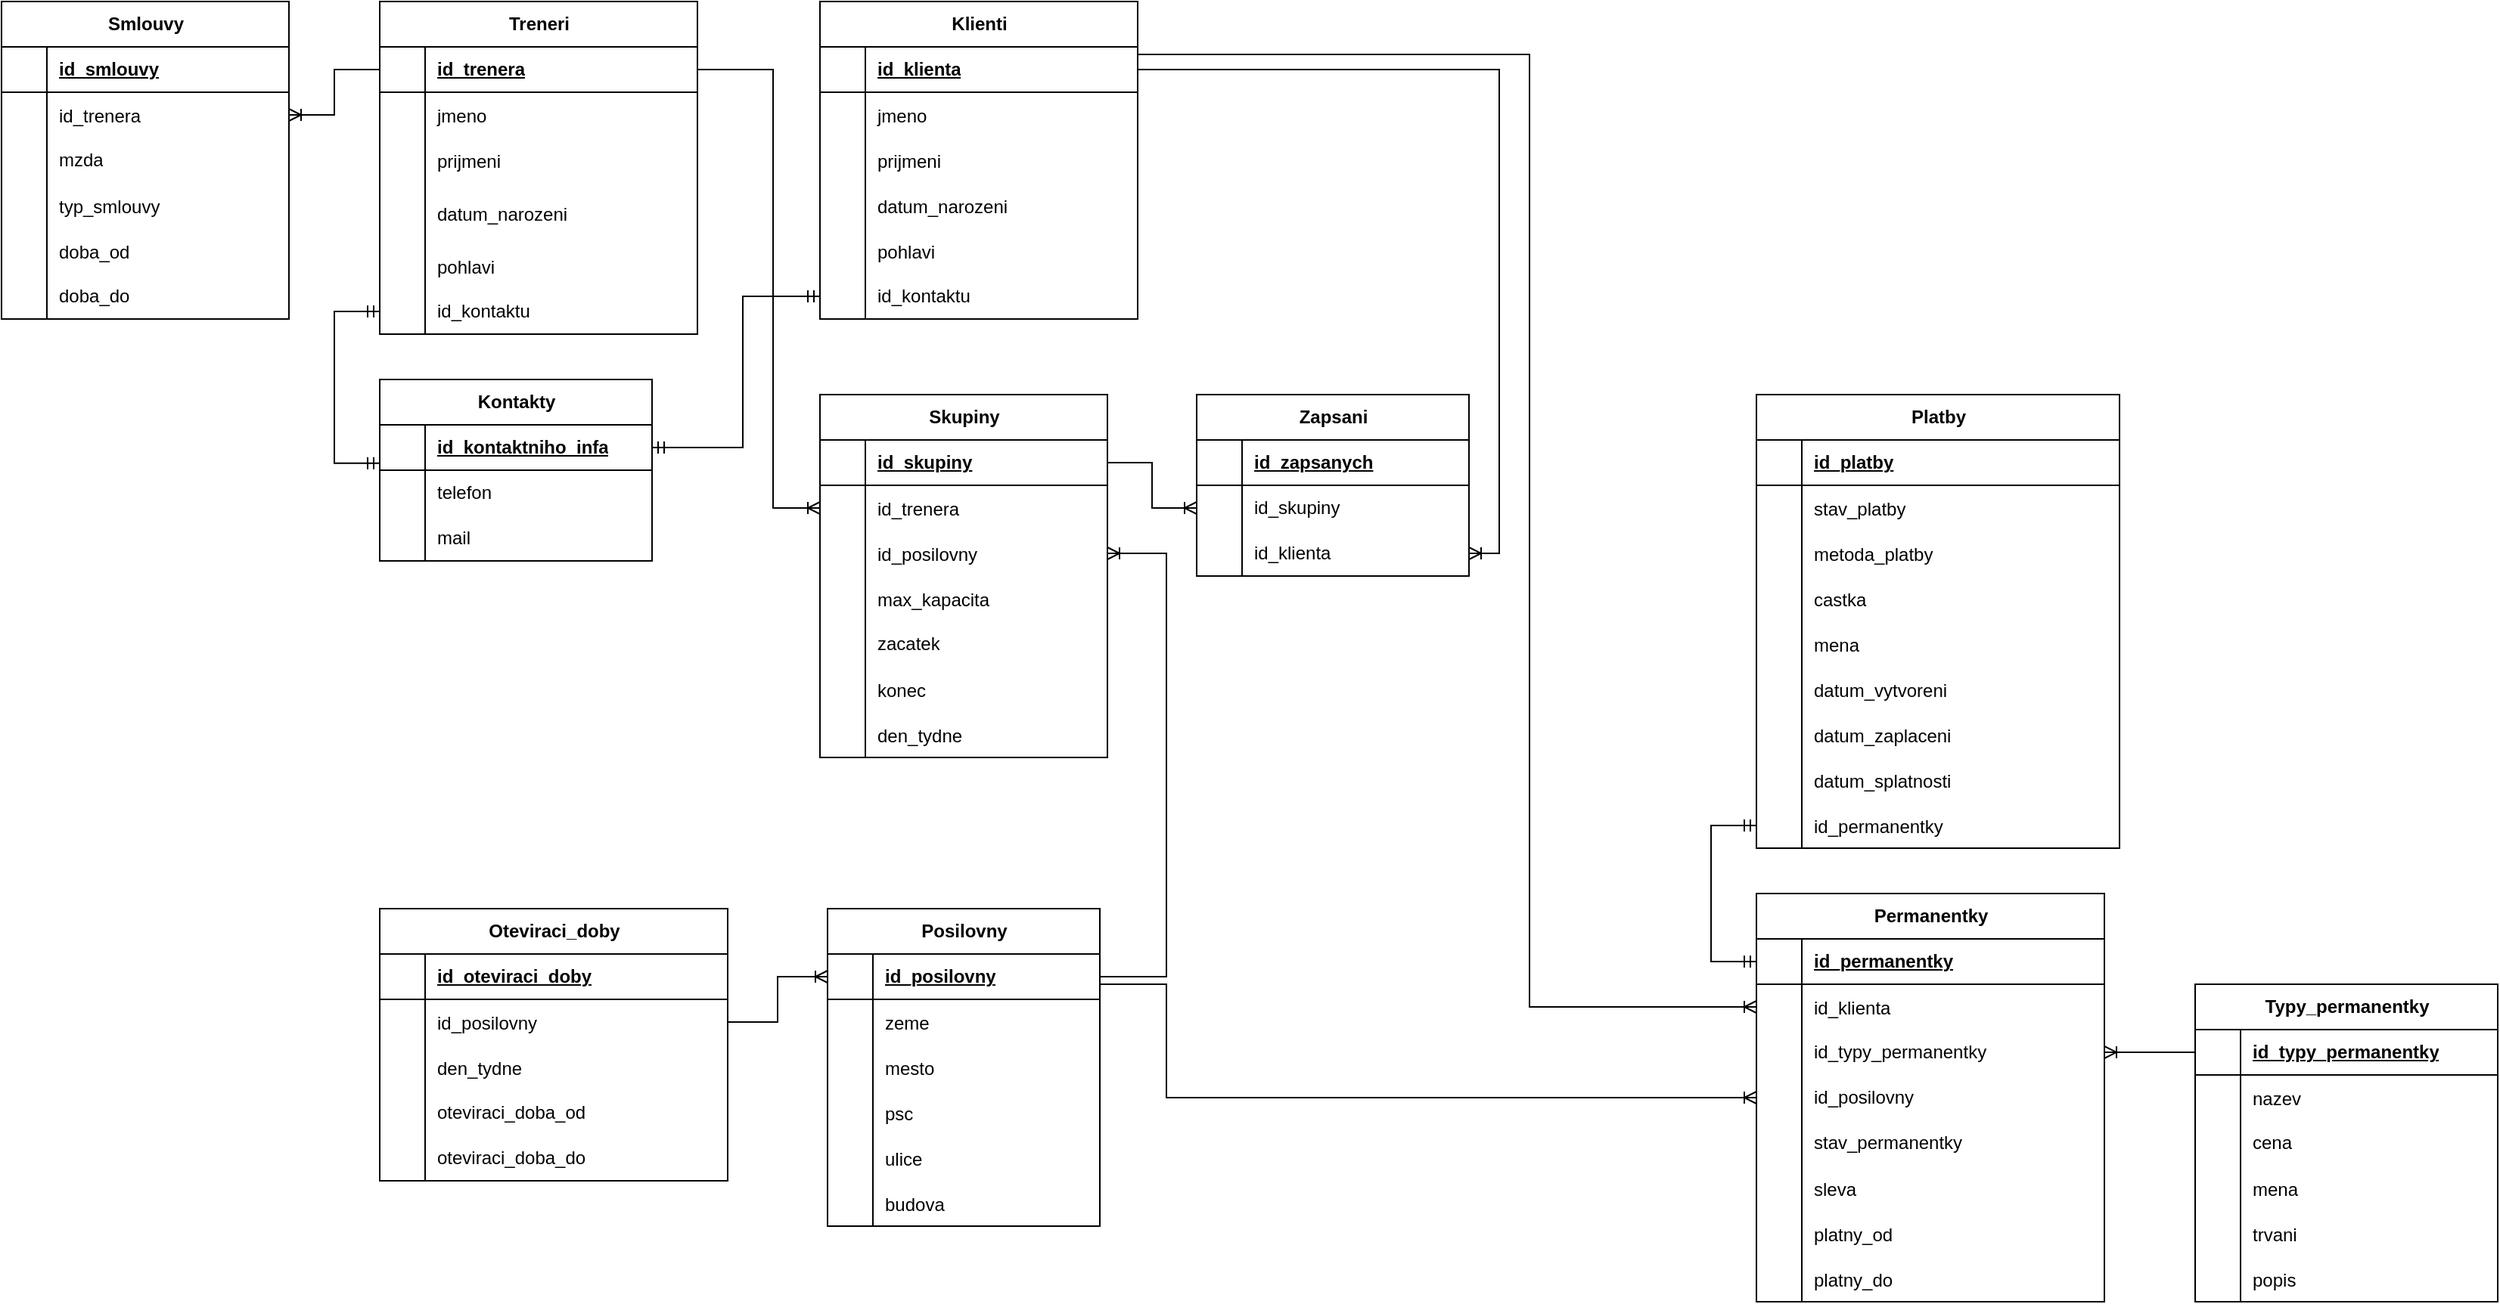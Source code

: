 <mxfile version="28.2.7">
  <diagram id="4dLbi4JVzo7QZ-DbkjD3" name="Page-1">
    <mxGraphModel dx="3079" dy="1915" grid="1" gridSize="10" guides="1" tooltips="1" connect="1" arrows="1" fold="1" page="1" pageScale="1" pageWidth="827" pageHeight="1169" math="0" shadow="0">
      <root>
        <mxCell id="0" />
        <mxCell id="1" parent="0" />
        <mxCell id="vEJpkU4ia4AM5JBLqdFm-5" value="Klienti" style="shape=table;startSize=30;container=1;collapsible=1;childLayout=tableLayout;fixedRows=1;rowLines=0;fontStyle=1;align=center;resizeLast=1;html=1;" parent="1" vertex="1">
          <mxGeometry x="-519" y="-420" width="210" height="210" as="geometry" />
        </mxCell>
        <mxCell id="vEJpkU4ia4AM5JBLqdFm-6" value="" style="shape=tableRow;horizontal=0;startSize=0;swimlaneHead=0;swimlaneBody=0;fillColor=none;collapsible=0;dropTarget=0;points=[[0,0.5],[1,0.5]];portConstraint=eastwest;top=0;left=0;right=0;bottom=1;" parent="vEJpkU4ia4AM5JBLqdFm-5" vertex="1">
          <mxGeometry y="30" width="210" height="30" as="geometry" />
        </mxCell>
        <mxCell id="vEJpkU4ia4AM5JBLqdFm-7" value="" style="shape=partialRectangle;connectable=0;fillColor=none;top=0;left=0;bottom=0;right=0;fontStyle=1;overflow=hidden;whiteSpace=wrap;html=1;" parent="vEJpkU4ia4AM5JBLqdFm-6" vertex="1">
          <mxGeometry width="30" height="30" as="geometry">
            <mxRectangle width="30" height="30" as="alternateBounds" />
          </mxGeometry>
        </mxCell>
        <mxCell id="vEJpkU4ia4AM5JBLqdFm-8" value="id_klienta" style="shape=partialRectangle;connectable=0;fillColor=none;top=0;left=0;bottom=0;right=0;align=left;spacingLeft=6;fontStyle=5;overflow=hidden;whiteSpace=wrap;html=1;" parent="vEJpkU4ia4AM5JBLqdFm-6" vertex="1">
          <mxGeometry x="30" width="180" height="30" as="geometry">
            <mxRectangle width="180" height="30" as="alternateBounds" />
          </mxGeometry>
        </mxCell>
        <mxCell id="vEJpkU4ia4AM5JBLqdFm-248" value="" style="shape=tableRow;horizontal=0;startSize=0;swimlaneHead=0;swimlaneBody=0;fillColor=none;collapsible=0;dropTarget=0;points=[[0,0.5],[1,0.5]];portConstraint=eastwest;top=0;left=0;right=0;bottom=0;" parent="vEJpkU4ia4AM5JBLqdFm-5" vertex="1">
          <mxGeometry y="60" width="210" height="30" as="geometry" />
        </mxCell>
        <mxCell id="vEJpkU4ia4AM5JBLqdFm-249" value="" style="shape=partialRectangle;connectable=0;fillColor=none;top=0;left=0;bottom=0;right=0;editable=1;overflow=hidden;" parent="vEJpkU4ia4AM5JBLqdFm-248" vertex="1">
          <mxGeometry width="30" height="30" as="geometry">
            <mxRectangle width="30" height="30" as="alternateBounds" />
          </mxGeometry>
        </mxCell>
        <mxCell id="vEJpkU4ia4AM5JBLqdFm-250" value="jmeno" style="shape=partialRectangle;connectable=0;fillColor=none;top=0;left=0;bottom=0;right=0;align=left;spacingLeft=6;overflow=hidden;" parent="vEJpkU4ia4AM5JBLqdFm-248" vertex="1">
          <mxGeometry x="30" width="180" height="30" as="geometry">
            <mxRectangle width="180" height="30" as="alternateBounds" />
          </mxGeometry>
        </mxCell>
        <mxCell id="vEJpkU4ia4AM5JBLqdFm-251" value="" style="shape=tableRow;horizontal=0;startSize=0;swimlaneHead=0;swimlaneBody=0;fillColor=none;collapsible=0;dropTarget=0;points=[[0,0.5],[1,0.5]];portConstraint=eastwest;top=0;left=0;right=0;bottom=0;" parent="vEJpkU4ia4AM5JBLqdFm-5" vertex="1">
          <mxGeometry y="90" width="210" height="30" as="geometry" />
        </mxCell>
        <mxCell id="vEJpkU4ia4AM5JBLqdFm-252" value="" style="shape=partialRectangle;connectable=0;fillColor=none;top=0;left=0;bottom=0;right=0;editable=1;overflow=hidden;" parent="vEJpkU4ia4AM5JBLqdFm-251" vertex="1">
          <mxGeometry width="30" height="30" as="geometry">
            <mxRectangle width="30" height="30" as="alternateBounds" />
          </mxGeometry>
        </mxCell>
        <mxCell id="vEJpkU4ia4AM5JBLqdFm-253" value="prijmeni" style="shape=partialRectangle;connectable=0;fillColor=none;top=0;left=0;bottom=0;right=0;align=left;spacingLeft=6;overflow=hidden;" parent="vEJpkU4ia4AM5JBLqdFm-251" vertex="1">
          <mxGeometry x="30" width="180" height="30" as="geometry">
            <mxRectangle width="180" height="30" as="alternateBounds" />
          </mxGeometry>
        </mxCell>
        <mxCell id="vEJpkU4ia4AM5JBLqdFm-431" value="" style="shape=tableRow;horizontal=0;startSize=0;swimlaneHead=0;swimlaneBody=0;fillColor=none;collapsible=0;dropTarget=0;points=[[0,0.5],[1,0.5]];portConstraint=eastwest;top=0;left=0;right=0;bottom=0;" parent="vEJpkU4ia4AM5JBLqdFm-5" vertex="1">
          <mxGeometry y="120" width="210" height="30" as="geometry" />
        </mxCell>
        <mxCell id="vEJpkU4ia4AM5JBLqdFm-432" value="" style="shape=partialRectangle;connectable=0;fillColor=none;top=0;left=0;bottom=0;right=0;editable=1;overflow=hidden;" parent="vEJpkU4ia4AM5JBLqdFm-431" vertex="1">
          <mxGeometry width="30" height="30" as="geometry">
            <mxRectangle width="30" height="30" as="alternateBounds" />
          </mxGeometry>
        </mxCell>
        <mxCell id="vEJpkU4ia4AM5JBLqdFm-433" value="datum_narozeni" style="shape=partialRectangle;connectable=0;fillColor=none;top=0;left=0;bottom=0;right=0;align=left;spacingLeft=6;overflow=hidden;" parent="vEJpkU4ia4AM5JBLqdFm-431" vertex="1">
          <mxGeometry x="30" width="180" height="30" as="geometry">
            <mxRectangle width="180" height="30" as="alternateBounds" />
          </mxGeometry>
        </mxCell>
        <mxCell id="vEJpkU4ia4AM5JBLqdFm-254" value="" style="shape=tableRow;horizontal=0;startSize=0;swimlaneHead=0;swimlaneBody=0;fillColor=none;collapsible=0;dropTarget=0;points=[[0,0.5],[1,0.5]];portConstraint=eastwest;top=0;left=0;right=0;bottom=0;" parent="vEJpkU4ia4AM5JBLqdFm-5" vertex="1">
          <mxGeometry y="150" width="210" height="30" as="geometry" />
        </mxCell>
        <mxCell id="vEJpkU4ia4AM5JBLqdFm-255" value="" style="shape=partialRectangle;connectable=0;fillColor=none;top=0;left=0;bottom=0;right=0;editable=1;overflow=hidden;" parent="vEJpkU4ia4AM5JBLqdFm-254" vertex="1">
          <mxGeometry width="30" height="30" as="geometry">
            <mxRectangle width="30" height="30" as="alternateBounds" />
          </mxGeometry>
        </mxCell>
        <mxCell id="vEJpkU4ia4AM5JBLqdFm-256" value="pohlavi" style="shape=partialRectangle;connectable=0;fillColor=none;top=0;left=0;bottom=0;right=0;align=left;spacingLeft=6;overflow=hidden;" parent="vEJpkU4ia4AM5JBLqdFm-254" vertex="1">
          <mxGeometry x="30" width="180" height="30" as="geometry">
            <mxRectangle width="180" height="30" as="alternateBounds" />
          </mxGeometry>
        </mxCell>
        <mxCell id="vEJpkU4ia4AM5JBLqdFm-77" value="" style="shape=tableRow;horizontal=0;startSize=0;swimlaneHead=0;swimlaneBody=0;fillColor=none;collapsible=0;dropTarget=0;points=[[0,0.5],[1,0.5]];portConstraint=eastwest;top=0;left=0;right=0;bottom=0;" parent="vEJpkU4ia4AM5JBLqdFm-5" vertex="1">
          <mxGeometry y="180" width="210" height="30" as="geometry" />
        </mxCell>
        <mxCell id="vEJpkU4ia4AM5JBLqdFm-78" value="" style="shape=partialRectangle;connectable=0;fillColor=none;top=0;left=0;bottom=0;right=0;fontStyle=0;overflow=hidden;whiteSpace=wrap;html=1;" parent="vEJpkU4ia4AM5JBLqdFm-77" vertex="1">
          <mxGeometry width="30" height="30" as="geometry">
            <mxRectangle width="30" height="30" as="alternateBounds" />
          </mxGeometry>
        </mxCell>
        <mxCell id="vEJpkU4ia4AM5JBLqdFm-79" value="id_kontaktu" style="shape=partialRectangle;connectable=0;fillColor=none;top=0;left=0;bottom=0;right=0;align=left;spacingLeft=6;fontStyle=0;overflow=hidden;whiteSpace=wrap;html=1;" parent="vEJpkU4ia4AM5JBLqdFm-77" vertex="1">
          <mxGeometry x="30" width="180" height="30" as="geometry">
            <mxRectangle width="180" height="30" as="alternateBounds" />
          </mxGeometry>
        </mxCell>
        <mxCell id="vEJpkU4ia4AM5JBLqdFm-26" value="Permanentky" style="shape=table;startSize=30;container=1;collapsible=1;childLayout=tableLayout;fixedRows=1;rowLines=0;fontStyle=1;align=center;resizeLast=1;html=1;" parent="1" vertex="1">
          <mxGeometry x="100" y="170" width="230" height="270" as="geometry" />
        </mxCell>
        <mxCell id="vEJpkU4ia4AM5JBLqdFm-27" value="" style="shape=tableRow;horizontal=0;startSize=0;swimlaneHead=0;swimlaneBody=0;fillColor=none;collapsible=0;dropTarget=0;points=[[0,0.5],[1,0.5]];portConstraint=eastwest;top=0;left=0;right=0;bottom=1;" parent="vEJpkU4ia4AM5JBLqdFm-26" vertex="1">
          <mxGeometry y="30" width="230" height="30" as="geometry" />
        </mxCell>
        <mxCell id="vEJpkU4ia4AM5JBLqdFm-28" value="" style="shape=partialRectangle;connectable=0;fillColor=none;top=0;left=0;bottom=0;right=0;fontStyle=1;overflow=hidden;whiteSpace=wrap;html=1;" parent="vEJpkU4ia4AM5JBLqdFm-27" vertex="1">
          <mxGeometry width="30" height="30" as="geometry">
            <mxRectangle width="30" height="30" as="alternateBounds" />
          </mxGeometry>
        </mxCell>
        <mxCell id="vEJpkU4ia4AM5JBLqdFm-29" value="id_permanentky" style="shape=partialRectangle;connectable=0;fillColor=none;top=0;left=0;bottom=0;right=0;align=left;spacingLeft=6;fontStyle=5;overflow=hidden;whiteSpace=wrap;html=1;" parent="vEJpkU4ia4AM5JBLqdFm-27" vertex="1">
          <mxGeometry x="30" width="200" height="30" as="geometry">
            <mxRectangle width="200" height="30" as="alternateBounds" />
          </mxGeometry>
        </mxCell>
        <mxCell id="vEJpkU4ia4AM5JBLqdFm-239" value="" style="shape=tableRow;horizontal=0;startSize=0;swimlaneHead=0;swimlaneBody=0;fillColor=none;collapsible=0;dropTarget=0;points=[[0,0.5],[1,0.5]];portConstraint=eastwest;top=0;left=0;right=0;bottom=0;" parent="vEJpkU4ia4AM5JBLqdFm-26" vertex="1">
          <mxGeometry y="60" width="230" height="30" as="geometry" />
        </mxCell>
        <mxCell id="vEJpkU4ia4AM5JBLqdFm-240" value="" style="shape=partialRectangle;connectable=0;fillColor=none;top=0;left=0;bottom=0;right=0;editable=1;overflow=hidden;" parent="vEJpkU4ia4AM5JBLqdFm-239" vertex="1">
          <mxGeometry width="30" height="30" as="geometry">
            <mxRectangle width="30" height="30" as="alternateBounds" />
          </mxGeometry>
        </mxCell>
        <mxCell id="vEJpkU4ia4AM5JBLqdFm-241" value="id_klienta" style="shape=partialRectangle;connectable=0;fillColor=none;top=0;left=0;bottom=0;right=0;align=left;spacingLeft=6;overflow=hidden;" parent="vEJpkU4ia4AM5JBLqdFm-239" vertex="1">
          <mxGeometry x="30" width="200" height="30" as="geometry">
            <mxRectangle width="200" height="30" as="alternateBounds" />
          </mxGeometry>
        </mxCell>
        <mxCell id="vEJpkU4ia4AM5JBLqdFm-150" value="" style="shape=tableRow;horizontal=0;startSize=0;swimlaneHead=0;swimlaneBody=0;fillColor=none;collapsible=0;dropTarget=0;points=[[0,0.5],[1,0.5]];portConstraint=eastwest;top=0;left=0;right=0;bottom=0;" parent="vEJpkU4ia4AM5JBLqdFm-26" vertex="1">
          <mxGeometry y="90" width="230" height="30" as="geometry" />
        </mxCell>
        <mxCell id="vEJpkU4ia4AM5JBLqdFm-151" value="" style="shape=partialRectangle;connectable=0;fillColor=none;top=0;left=0;bottom=0;right=0;fontStyle=0;overflow=hidden;whiteSpace=wrap;html=1;" parent="vEJpkU4ia4AM5JBLqdFm-150" vertex="1">
          <mxGeometry width="30" height="30" as="geometry">
            <mxRectangle width="30" height="30" as="alternateBounds" />
          </mxGeometry>
        </mxCell>
        <mxCell id="vEJpkU4ia4AM5JBLqdFm-152" value="id_typy_permanentky" style="shape=partialRectangle;connectable=0;fillColor=none;top=0;left=0;bottom=0;right=0;align=left;spacingLeft=6;fontStyle=0;overflow=hidden;whiteSpace=wrap;html=1;" parent="vEJpkU4ia4AM5JBLqdFm-150" vertex="1">
          <mxGeometry x="30" width="200" height="30" as="geometry">
            <mxRectangle width="200" height="30" as="alternateBounds" />
          </mxGeometry>
        </mxCell>
        <mxCell id="vEJpkU4ia4AM5JBLqdFm-83" value="" style="shape=tableRow;horizontal=0;startSize=0;swimlaneHead=0;swimlaneBody=0;fillColor=none;collapsible=0;dropTarget=0;points=[[0,0.5],[1,0.5]];portConstraint=eastwest;top=0;left=0;right=0;bottom=0;" parent="vEJpkU4ia4AM5JBLqdFm-26" vertex="1">
          <mxGeometry y="120" width="230" height="30" as="geometry" />
        </mxCell>
        <mxCell id="vEJpkU4ia4AM5JBLqdFm-84" value="" style="shape=partialRectangle;connectable=0;fillColor=none;top=0;left=0;bottom=0;right=0;fontStyle=0;overflow=hidden;whiteSpace=wrap;html=1;" parent="vEJpkU4ia4AM5JBLqdFm-83" vertex="1">
          <mxGeometry width="30" height="30" as="geometry">
            <mxRectangle width="30" height="30" as="alternateBounds" />
          </mxGeometry>
        </mxCell>
        <mxCell id="vEJpkU4ia4AM5JBLqdFm-85" value="id_posilovny" style="shape=partialRectangle;connectable=0;fillColor=none;top=0;left=0;bottom=0;right=0;align=left;spacingLeft=6;fontStyle=0;overflow=hidden;whiteSpace=wrap;html=1;" parent="vEJpkU4ia4AM5JBLqdFm-83" vertex="1">
          <mxGeometry x="30" width="200" height="30" as="geometry">
            <mxRectangle width="200" height="30" as="alternateBounds" />
          </mxGeometry>
        </mxCell>
        <mxCell id="vEJpkU4ia4AM5JBLqdFm-36" value="" style="shape=tableRow;horizontal=0;startSize=0;swimlaneHead=0;swimlaneBody=0;fillColor=none;collapsible=0;dropTarget=0;points=[[0,0.5],[1,0.5]];portConstraint=eastwest;top=0;left=0;right=0;bottom=0;" parent="vEJpkU4ia4AM5JBLqdFm-26" vertex="1">
          <mxGeometry y="150" width="230" height="30" as="geometry" />
        </mxCell>
        <mxCell id="vEJpkU4ia4AM5JBLqdFm-37" value="" style="shape=partialRectangle;connectable=0;fillColor=none;top=0;left=0;bottom=0;right=0;editable=1;overflow=hidden;whiteSpace=wrap;html=1;" parent="vEJpkU4ia4AM5JBLqdFm-36" vertex="1">
          <mxGeometry width="30" height="30" as="geometry">
            <mxRectangle width="30" height="30" as="alternateBounds" />
          </mxGeometry>
        </mxCell>
        <mxCell id="vEJpkU4ia4AM5JBLqdFm-38" value="stav_permanentky" style="shape=partialRectangle;connectable=0;fillColor=none;top=0;left=0;bottom=0;right=0;align=left;spacingLeft=6;overflow=hidden;whiteSpace=wrap;html=1;" parent="vEJpkU4ia4AM5JBLqdFm-36" vertex="1">
          <mxGeometry x="30" width="200" height="30" as="geometry">
            <mxRectangle width="200" height="30" as="alternateBounds" />
          </mxGeometry>
        </mxCell>
        <mxCell id="vEJpkU4ia4AM5JBLqdFm-383" value="" style="shape=tableRow;horizontal=0;startSize=0;swimlaneHead=0;swimlaneBody=0;fillColor=none;collapsible=0;dropTarget=0;points=[[0,0.5],[1,0.5]];portConstraint=eastwest;top=0;left=0;right=0;bottom=0;" parent="vEJpkU4ia4AM5JBLqdFm-26" vertex="1">
          <mxGeometry y="180" width="230" height="30" as="geometry" />
        </mxCell>
        <mxCell id="vEJpkU4ia4AM5JBLqdFm-384" value="" style="shape=partialRectangle;connectable=0;fillColor=none;top=0;left=0;bottom=0;right=0;editable=1;overflow=hidden;" parent="vEJpkU4ia4AM5JBLqdFm-383" vertex="1">
          <mxGeometry width="30" height="30" as="geometry">
            <mxRectangle width="30" height="30" as="alternateBounds" />
          </mxGeometry>
        </mxCell>
        <mxCell id="vEJpkU4ia4AM5JBLqdFm-385" value="sleva" style="shape=partialRectangle;connectable=0;fillColor=none;top=0;left=0;bottom=0;right=0;align=left;spacingLeft=6;overflow=hidden;" parent="vEJpkU4ia4AM5JBLqdFm-383" vertex="1">
          <mxGeometry x="30" width="200" height="30" as="geometry">
            <mxRectangle width="200" height="30" as="alternateBounds" />
          </mxGeometry>
        </mxCell>
        <mxCell id="vEJpkU4ia4AM5JBLqdFm-353" value="" style="shape=tableRow;horizontal=0;startSize=0;swimlaneHead=0;swimlaneBody=0;fillColor=none;collapsible=0;dropTarget=0;points=[[0,0.5],[1,0.5]];portConstraint=eastwest;top=0;left=0;right=0;bottom=0;" parent="vEJpkU4ia4AM5JBLqdFm-26" vertex="1">
          <mxGeometry y="210" width="230" height="30" as="geometry" />
        </mxCell>
        <mxCell id="vEJpkU4ia4AM5JBLqdFm-354" value="" style="shape=partialRectangle;connectable=0;fillColor=none;top=0;left=0;bottom=0;right=0;editable=1;overflow=hidden;" parent="vEJpkU4ia4AM5JBLqdFm-353" vertex="1">
          <mxGeometry width="30" height="30" as="geometry">
            <mxRectangle width="30" height="30" as="alternateBounds" />
          </mxGeometry>
        </mxCell>
        <mxCell id="vEJpkU4ia4AM5JBLqdFm-355" value="platny_od" style="shape=partialRectangle;connectable=0;fillColor=none;top=0;left=0;bottom=0;right=0;align=left;spacingLeft=6;overflow=hidden;" parent="vEJpkU4ia4AM5JBLqdFm-353" vertex="1">
          <mxGeometry x="30" width="200" height="30" as="geometry">
            <mxRectangle width="200" height="30" as="alternateBounds" />
          </mxGeometry>
        </mxCell>
        <mxCell id="vEJpkU4ia4AM5JBLqdFm-350" value="" style="shape=tableRow;horizontal=0;startSize=0;swimlaneHead=0;swimlaneBody=0;fillColor=none;collapsible=0;dropTarget=0;points=[[0,0.5],[1,0.5]];portConstraint=eastwest;top=0;left=0;right=0;bottom=0;" parent="vEJpkU4ia4AM5JBLqdFm-26" vertex="1">
          <mxGeometry y="240" width="230" height="30" as="geometry" />
        </mxCell>
        <mxCell id="vEJpkU4ia4AM5JBLqdFm-351" value="" style="shape=partialRectangle;connectable=0;fillColor=none;top=0;left=0;bottom=0;right=0;editable=1;overflow=hidden;" parent="vEJpkU4ia4AM5JBLqdFm-350" vertex="1">
          <mxGeometry width="30" height="30" as="geometry">
            <mxRectangle width="30" height="30" as="alternateBounds" />
          </mxGeometry>
        </mxCell>
        <mxCell id="vEJpkU4ia4AM5JBLqdFm-352" value="platny_do" style="shape=partialRectangle;connectable=0;fillColor=none;top=0;left=0;bottom=0;right=0;align=left;spacingLeft=6;overflow=hidden;" parent="vEJpkU4ia4AM5JBLqdFm-350" vertex="1">
          <mxGeometry x="30" width="200" height="30" as="geometry">
            <mxRectangle width="200" height="30" as="alternateBounds" />
          </mxGeometry>
        </mxCell>
        <mxCell id="vEJpkU4ia4AM5JBLqdFm-42" value="Posilovny" style="shape=table;startSize=30;container=1;collapsible=1;childLayout=tableLayout;fixedRows=1;rowLines=0;fontStyle=1;align=center;resizeLast=1;html=1;" parent="1" vertex="1">
          <mxGeometry x="-514" y="180" width="180" height="210" as="geometry" />
        </mxCell>
        <mxCell id="vEJpkU4ia4AM5JBLqdFm-43" value="" style="shape=tableRow;horizontal=0;startSize=0;swimlaneHead=0;swimlaneBody=0;fillColor=none;collapsible=0;dropTarget=0;points=[[0,0.5],[1,0.5]];portConstraint=eastwest;top=0;left=0;right=0;bottom=1;" parent="vEJpkU4ia4AM5JBLqdFm-42" vertex="1">
          <mxGeometry y="30" width="180" height="30" as="geometry" />
        </mxCell>
        <mxCell id="vEJpkU4ia4AM5JBLqdFm-44" value="" style="shape=partialRectangle;connectable=0;fillColor=none;top=0;left=0;bottom=0;right=0;fontStyle=1;overflow=hidden;whiteSpace=wrap;html=1;" parent="vEJpkU4ia4AM5JBLqdFm-43" vertex="1">
          <mxGeometry width="30" height="30" as="geometry">
            <mxRectangle width="30" height="30" as="alternateBounds" />
          </mxGeometry>
        </mxCell>
        <mxCell id="vEJpkU4ia4AM5JBLqdFm-45" value="id_posilovny" style="shape=partialRectangle;connectable=0;fillColor=none;top=0;left=0;bottom=0;right=0;align=left;spacingLeft=6;fontStyle=5;overflow=hidden;whiteSpace=wrap;html=1;" parent="vEJpkU4ia4AM5JBLqdFm-43" vertex="1">
          <mxGeometry x="30" width="150" height="30" as="geometry">
            <mxRectangle width="150" height="30" as="alternateBounds" />
          </mxGeometry>
        </mxCell>
        <mxCell id="hg5nED5_NyBkrNxoYv9U-7" value="" style="shape=tableRow;horizontal=0;startSize=0;swimlaneHead=0;swimlaneBody=0;fillColor=none;collapsible=0;dropTarget=0;points=[[0,0.5],[1,0.5]];portConstraint=eastwest;top=0;left=0;right=0;bottom=0;" vertex="1" parent="vEJpkU4ia4AM5JBLqdFm-42">
          <mxGeometry y="60" width="180" height="30" as="geometry" />
        </mxCell>
        <mxCell id="hg5nED5_NyBkrNxoYv9U-8" value="" style="shape=partialRectangle;connectable=0;fillColor=none;top=0;left=0;bottom=0;right=0;editable=1;overflow=hidden;" vertex="1" parent="hg5nED5_NyBkrNxoYv9U-7">
          <mxGeometry width="30" height="30" as="geometry">
            <mxRectangle width="30" height="30" as="alternateBounds" />
          </mxGeometry>
        </mxCell>
        <mxCell id="hg5nED5_NyBkrNxoYv9U-9" value="zeme" style="shape=partialRectangle;connectable=0;fillColor=none;top=0;left=0;bottom=0;right=0;align=left;spacingLeft=6;overflow=hidden;" vertex="1" parent="hg5nED5_NyBkrNxoYv9U-7">
          <mxGeometry x="30" width="150" height="30" as="geometry">
            <mxRectangle width="150" height="30" as="alternateBounds" />
          </mxGeometry>
        </mxCell>
        <mxCell id="hg5nED5_NyBkrNxoYv9U-10" value="" style="shape=tableRow;horizontal=0;startSize=0;swimlaneHead=0;swimlaneBody=0;fillColor=none;collapsible=0;dropTarget=0;points=[[0,0.5],[1,0.5]];portConstraint=eastwest;top=0;left=0;right=0;bottom=0;" vertex="1" parent="vEJpkU4ia4AM5JBLqdFm-42">
          <mxGeometry y="90" width="180" height="30" as="geometry" />
        </mxCell>
        <mxCell id="hg5nED5_NyBkrNxoYv9U-11" value="" style="shape=partialRectangle;connectable=0;fillColor=none;top=0;left=0;bottom=0;right=0;editable=1;overflow=hidden;" vertex="1" parent="hg5nED5_NyBkrNxoYv9U-10">
          <mxGeometry width="30" height="30" as="geometry">
            <mxRectangle width="30" height="30" as="alternateBounds" />
          </mxGeometry>
        </mxCell>
        <mxCell id="hg5nED5_NyBkrNxoYv9U-12" value="mesto" style="shape=partialRectangle;connectable=0;fillColor=none;top=0;left=0;bottom=0;right=0;align=left;spacingLeft=6;overflow=hidden;" vertex="1" parent="hg5nED5_NyBkrNxoYv9U-10">
          <mxGeometry x="30" width="150" height="30" as="geometry">
            <mxRectangle width="150" height="30" as="alternateBounds" />
          </mxGeometry>
        </mxCell>
        <mxCell id="hg5nED5_NyBkrNxoYv9U-13" value="" style="shape=tableRow;horizontal=0;startSize=0;swimlaneHead=0;swimlaneBody=0;fillColor=none;collapsible=0;dropTarget=0;points=[[0,0.5],[1,0.5]];portConstraint=eastwest;top=0;left=0;right=0;bottom=0;" vertex="1" parent="vEJpkU4ia4AM5JBLqdFm-42">
          <mxGeometry y="120" width="180" height="30" as="geometry" />
        </mxCell>
        <mxCell id="hg5nED5_NyBkrNxoYv9U-14" value="" style="shape=partialRectangle;connectable=0;fillColor=none;top=0;left=0;bottom=0;right=0;editable=1;overflow=hidden;" vertex="1" parent="hg5nED5_NyBkrNxoYv9U-13">
          <mxGeometry width="30" height="30" as="geometry">
            <mxRectangle width="30" height="30" as="alternateBounds" />
          </mxGeometry>
        </mxCell>
        <mxCell id="hg5nED5_NyBkrNxoYv9U-15" value="psc" style="shape=partialRectangle;connectable=0;fillColor=none;top=0;left=0;bottom=0;right=0;align=left;spacingLeft=6;overflow=hidden;" vertex="1" parent="hg5nED5_NyBkrNxoYv9U-13">
          <mxGeometry x="30" width="150" height="30" as="geometry">
            <mxRectangle width="150" height="30" as="alternateBounds" />
          </mxGeometry>
        </mxCell>
        <mxCell id="hg5nED5_NyBkrNxoYv9U-16" value="" style="shape=tableRow;horizontal=0;startSize=0;swimlaneHead=0;swimlaneBody=0;fillColor=none;collapsible=0;dropTarget=0;points=[[0,0.5],[1,0.5]];portConstraint=eastwest;top=0;left=0;right=0;bottom=0;" vertex="1" parent="vEJpkU4ia4AM5JBLqdFm-42">
          <mxGeometry y="150" width="180" height="30" as="geometry" />
        </mxCell>
        <mxCell id="hg5nED5_NyBkrNxoYv9U-17" value="" style="shape=partialRectangle;connectable=0;fillColor=none;top=0;left=0;bottom=0;right=0;editable=1;overflow=hidden;" vertex="1" parent="hg5nED5_NyBkrNxoYv9U-16">
          <mxGeometry width="30" height="30" as="geometry">
            <mxRectangle width="30" height="30" as="alternateBounds" />
          </mxGeometry>
        </mxCell>
        <mxCell id="hg5nED5_NyBkrNxoYv9U-18" value="ulice" style="shape=partialRectangle;connectable=0;fillColor=none;top=0;left=0;bottom=0;right=0;align=left;spacingLeft=6;overflow=hidden;" vertex="1" parent="hg5nED5_NyBkrNxoYv9U-16">
          <mxGeometry x="30" width="150" height="30" as="geometry">
            <mxRectangle width="150" height="30" as="alternateBounds" />
          </mxGeometry>
        </mxCell>
        <mxCell id="hg5nED5_NyBkrNxoYv9U-19" value="" style="shape=tableRow;horizontal=0;startSize=0;swimlaneHead=0;swimlaneBody=0;fillColor=none;collapsible=0;dropTarget=0;points=[[0,0.5],[1,0.5]];portConstraint=eastwest;top=0;left=0;right=0;bottom=0;" vertex="1" parent="vEJpkU4ia4AM5JBLqdFm-42">
          <mxGeometry y="180" width="180" height="30" as="geometry" />
        </mxCell>
        <mxCell id="hg5nED5_NyBkrNxoYv9U-20" value="" style="shape=partialRectangle;connectable=0;fillColor=none;top=0;left=0;bottom=0;right=0;editable=1;overflow=hidden;" vertex="1" parent="hg5nED5_NyBkrNxoYv9U-19">
          <mxGeometry width="30" height="30" as="geometry">
            <mxRectangle width="30" height="30" as="alternateBounds" />
          </mxGeometry>
        </mxCell>
        <mxCell id="hg5nED5_NyBkrNxoYv9U-21" value="budova" style="shape=partialRectangle;connectable=0;fillColor=none;top=0;left=0;bottom=0;right=0;align=left;spacingLeft=6;overflow=hidden;" vertex="1" parent="hg5nED5_NyBkrNxoYv9U-19">
          <mxGeometry x="30" width="150" height="30" as="geometry">
            <mxRectangle width="150" height="30" as="alternateBounds" />
          </mxGeometry>
        </mxCell>
        <mxCell id="vEJpkU4ia4AM5JBLqdFm-86" value="Typy_permanentky" style="shape=table;startSize=30;container=1;collapsible=1;childLayout=tableLayout;fixedRows=1;rowLines=0;fontStyle=1;align=center;resizeLast=1;html=1;" parent="1" vertex="1">
          <mxGeometry x="390" y="230" width="200" height="210" as="geometry" />
        </mxCell>
        <mxCell id="vEJpkU4ia4AM5JBLqdFm-87" value="" style="shape=tableRow;horizontal=0;startSize=0;swimlaneHead=0;swimlaneBody=0;fillColor=none;collapsible=0;dropTarget=0;points=[[0,0.5],[1,0.5]];portConstraint=eastwest;top=0;left=0;right=0;bottom=1;" parent="vEJpkU4ia4AM5JBLqdFm-86" vertex="1">
          <mxGeometry y="30" width="200" height="30" as="geometry" />
        </mxCell>
        <mxCell id="vEJpkU4ia4AM5JBLqdFm-88" value="" style="shape=partialRectangle;connectable=0;fillColor=none;top=0;left=0;bottom=0;right=0;fontStyle=1;overflow=hidden;whiteSpace=wrap;html=1;" parent="vEJpkU4ia4AM5JBLqdFm-87" vertex="1">
          <mxGeometry width="30" height="30" as="geometry">
            <mxRectangle width="30" height="30" as="alternateBounds" />
          </mxGeometry>
        </mxCell>
        <mxCell id="vEJpkU4ia4AM5JBLqdFm-89" value="id_typy_permanentky" style="shape=partialRectangle;connectable=0;fillColor=none;top=0;left=0;bottom=0;right=0;align=left;spacingLeft=6;fontStyle=5;overflow=hidden;whiteSpace=wrap;html=1;" parent="vEJpkU4ia4AM5JBLqdFm-87" vertex="1">
          <mxGeometry x="30" width="170" height="30" as="geometry">
            <mxRectangle width="170" height="30" as="alternateBounds" />
          </mxGeometry>
        </mxCell>
        <mxCell id="vEJpkU4ia4AM5JBLqdFm-217" value="" style="shape=tableRow;horizontal=0;startSize=0;swimlaneHead=0;swimlaneBody=0;fillColor=none;collapsible=0;dropTarget=0;points=[[0,0.5],[1,0.5]];portConstraint=eastwest;top=0;left=0;right=0;bottom=0;" parent="vEJpkU4ia4AM5JBLqdFm-86" vertex="1">
          <mxGeometry y="60" width="200" height="30" as="geometry" />
        </mxCell>
        <mxCell id="vEJpkU4ia4AM5JBLqdFm-218" value="" style="shape=partialRectangle;connectable=0;fillColor=none;top=0;left=0;bottom=0;right=0;editable=1;overflow=hidden;" parent="vEJpkU4ia4AM5JBLqdFm-217" vertex="1">
          <mxGeometry width="30" height="30" as="geometry">
            <mxRectangle width="30" height="30" as="alternateBounds" />
          </mxGeometry>
        </mxCell>
        <mxCell id="vEJpkU4ia4AM5JBLqdFm-219" value="nazev" style="shape=partialRectangle;connectable=0;fillColor=none;top=0;left=0;bottom=0;right=0;align=left;spacingLeft=6;overflow=hidden;" parent="vEJpkU4ia4AM5JBLqdFm-217" vertex="1">
          <mxGeometry x="30" width="170" height="30" as="geometry">
            <mxRectangle width="170" height="30" as="alternateBounds" />
          </mxGeometry>
        </mxCell>
        <mxCell id="vEJpkU4ia4AM5JBLqdFm-90" value="" style="shape=tableRow;horizontal=0;startSize=0;swimlaneHead=0;swimlaneBody=0;fillColor=none;collapsible=0;dropTarget=0;points=[[0,0.5],[1,0.5]];portConstraint=eastwest;top=0;left=0;right=0;bottom=0;" parent="vEJpkU4ia4AM5JBLqdFm-86" vertex="1">
          <mxGeometry y="90" width="200" height="30" as="geometry" />
        </mxCell>
        <mxCell id="vEJpkU4ia4AM5JBLqdFm-91" value="" style="shape=partialRectangle;connectable=0;fillColor=none;top=0;left=0;bottom=0;right=0;editable=1;overflow=hidden;whiteSpace=wrap;html=1;" parent="vEJpkU4ia4AM5JBLqdFm-90" vertex="1">
          <mxGeometry width="30" height="30" as="geometry">
            <mxRectangle width="30" height="30" as="alternateBounds" />
          </mxGeometry>
        </mxCell>
        <mxCell id="vEJpkU4ia4AM5JBLqdFm-92" value="cena" style="shape=partialRectangle;connectable=0;fillColor=none;top=0;left=0;bottom=0;right=0;align=left;spacingLeft=6;overflow=hidden;whiteSpace=wrap;html=1;" parent="vEJpkU4ia4AM5JBLqdFm-90" vertex="1">
          <mxGeometry x="30" width="170" height="30" as="geometry">
            <mxRectangle width="170" height="30" as="alternateBounds" />
          </mxGeometry>
        </mxCell>
        <mxCell id="vEJpkU4ia4AM5JBLqdFm-446" value="" style="shape=tableRow;horizontal=0;startSize=0;swimlaneHead=0;swimlaneBody=0;fillColor=none;collapsible=0;dropTarget=0;points=[[0,0.5],[1,0.5]];portConstraint=eastwest;top=0;left=0;right=0;bottom=0;" parent="vEJpkU4ia4AM5JBLqdFm-86" vertex="1">
          <mxGeometry y="120" width="200" height="30" as="geometry" />
        </mxCell>
        <mxCell id="vEJpkU4ia4AM5JBLqdFm-447" value="" style="shape=partialRectangle;connectable=0;fillColor=none;top=0;left=0;bottom=0;right=0;editable=1;overflow=hidden;" parent="vEJpkU4ia4AM5JBLqdFm-446" vertex="1">
          <mxGeometry width="30" height="30" as="geometry">
            <mxRectangle width="30" height="30" as="alternateBounds" />
          </mxGeometry>
        </mxCell>
        <mxCell id="vEJpkU4ia4AM5JBLqdFm-448" value="mena" style="shape=partialRectangle;connectable=0;fillColor=none;top=0;left=0;bottom=0;right=0;align=left;spacingLeft=6;overflow=hidden;" parent="vEJpkU4ia4AM5JBLqdFm-446" vertex="1">
          <mxGeometry x="30" width="170" height="30" as="geometry">
            <mxRectangle width="170" height="30" as="alternateBounds" />
          </mxGeometry>
        </mxCell>
        <mxCell id="vEJpkU4ia4AM5JBLqdFm-210" value="" style="shape=tableRow;horizontal=0;startSize=0;swimlaneHead=0;swimlaneBody=0;fillColor=none;collapsible=0;dropTarget=0;points=[[0,0.5],[1,0.5]];portConstraint=eastwest;top=0;left=0;right=0;bottom=0;" parent="vEJpkU4ia4AM5JBLqdFm-86" vertex="1">
          <mxGeometry y="150" width="200" height="30" as="geometry" />
        </mxCell>
        <mxCell id="vEJpkU4ia4AM5JBLqdFm-211" value="" style="shape=partialRectangle;connectable=0;fillColor=none;top=0;left=0;bottom=0;right=0;editable=1;overflow=hidden;" parent="vEJpkU4ia4AM5JBLqdFm-210" vertex="1">
          <mxGeometry width="30" height="30" as="geometry">
            <mxRectangle width="30" height="30" as="alternateBounds" />
          </mxGeometry>
        </mxCell>
        <mxCell id="vEJpkU4ia4AM5JBLqdFm-212" value="trvani" style="shape=partialRectangle;connectable=0;fillColor=none;top=0;left=0;bottom=0;right=0;align=left;spacingLeft=6;overflow=hidden;" parent="vEJpkU4ia4AM5JBLqdFm-210" vertex="1">
          <mxGeometry x="30" width="170" height="30" as="geometry">
            <mxRectangle width="170" height="30" as="alternateBounds" />
          </mxGeometry>
        </mxCell>
        <mxCell id="vEJpkU4ia4AM5JBLqdFm-213" value="" style="shape=tableRow;horizontal=0;startSize=0;swimlaneHead=0;swimlaneBody=0;fillColor=none;collapsible=0;dropTarget=0;points=[[0,0.5],[1,0.5]];portConstraint=eastwest;top=0;left=0;right=0;bottom=0;" parent="vEJpkU4ia4AM5JBLqdFm-86" vertex="1">
          <mxGeometry y="180" width="200" height="30" as="geometry" />
        </mxCell>
        <mxCell id="vEJpkU4ia4AM5JBLqdFm-214" value="" style="shape=partialRectangle;connectable=0;fillColor=none;top=0;left=0;bottom=0;right=0;editable=1;overflow=hidden;" parent="vEJpkU4ia4AM5JBLqdFm-213" vertex="1">
          <mxGeometry width="30" height="30" as="geometry">
            <mxRectangle width="30" height="30" as="alternateBounds" />
          </mxGeometry>
        </mxCell>
        <mxCell id="vEJpkU4ia4AM5JBLqdFm-215" value="popis" style="shape=partialRectangle;connectable=0;fillColor=none;top=0;left=0;bottom=0;right=0;align=left;spacingLeft=6;overflow=hidden;" parent="vEJpkU4ia4AM5JBLqdFm-213" vertex="1">
          <mxGeometry x="30" width="170" height="30" as="geometry">
            <mxRectangle width="170" height="30" as="alternateBounds" />
          </mxGeometry>
        </mxCell>
        <mxCell id="vEJpkU4ia4AM5JBLqdFm-118" value="Treneri" style="shape=table;startSize=30;container=1;collapsible=1;childLayout=tableLayout;fixedRows=1;rowLines=0;fontStyle=1;align=center;resizeLast=1;html=1;" parent="1" vertex="1">
          <mxGeometry x="-810" y="-420" width="210" height="220" as="geometry" />
        </mxCell>
        <mxCell id="vEJpkU4ia4AM5JBLqdFm-119" value="" style="shape=tableRow;horizontal=0;startSize=0;swimlaneHead=0;swimlaneBody=0;fillColor=none;collapsible=0;dropTarget=0;points=[[0,0.5],[1,0.5]];portConstraint=eastwest;top=0;left=0;right=0;bottom=1;" parent="vEJpkU4ia4AM5JBLqdFm-118" vertex="1">
          <mxGeometry y="30" width="210" height="30" as="geometry" />
        </mxCell>
        <mxCell id="vEJpkU4ia4AM5JBLqdFm-120" value="" style="shape=partialRectangle;connectable=0;fillColor=none;top=0;left=0;bottom=0;right=0;fontStyle=1;overflow=hidden;whiteSpace=wrap;html=1;" parent="vEJpkU4ia4AM5JBLqdFm-119" vertex="1">
          <mxGeometry width="30" height="30" as="geometry">
            <mxRectangle width="30" height="30" as="alternateBounds" />
          </mxGeometry>
        </mxCell>
        <mxCell id="vEJpkU4ia4AM5JBLqdFm-121" value="id_trenera" style="shape=partialRectangle;connectable=0;fillColor=none;top=0;left=0;bottom=0;right=0;align=left;spacingLeft=6;fontStyle=5;overflow=hidden;whiteSpace=wrap;html=1;" parent="vEJpkU4ia4AM5JBLqdFm-119" vertex="1">
          <mxGeometry x="30" width="180" height="30" as="geometry">
            <mxRectangle width="180" height="30" as="alternateBounds" />
          </mxGeometry>
        </mxCell>
        <mxCell id="vEJpkU4ia4AM5JBLqdFm-263" value="" style="shape=tableRow;horizontal=0;startSize=0;swimlaneHead=0;swimlaneBody=0;fillColor=none;collapsible=0;dropTarget=0;points=[[0,0.5],[1,0.5]];portConstraint=eastwest;top=0;left=0;right=0;bottom=0;" parent="vEJpkU4ia4AM5JBLqdFm-118" vertex="1">
          <mxGeometry y="60" width="210" height="30" as="geometry" />
        </mxCell>
        <mxCell id="vEJpkU4ia4AM5JBLqdFm-264" value="" style="shape=partialRectangle;connectable=0;fillColor=none;top=0;left=0;bottom=0;right=0;editable=1;overflow=hidden;" parent="vEJpkU4ia4AM5JBLqdFm-263" vertex="1">
          <mxGeometry width="30" height="30" as="geometry">
            <mxRectangle width="30" height="30" as="alternateBounds" />
          </mxGeometry>
        </mxCell>
        <mxCell id="vEJpkU4ia4AM5JBLqdFm-265" value="jmeno" style="shape=partialRectangle;connectable=0;fillColor=none;top=0;left=0;bottom=0;right=0;align=left;spacingLeft=6;overflow=hidden;" parent="vEJpkU4ia4AM5JBLqdFm-263" vertex="1">
          <mxGeometry x="30" width="180" height="30" as="geometry">
            <mxRectangle width="180" height="30" as="alternateBounds" />
          </mxGeometry>
        </mxCell>
        <mxCell id="vEJpkU4ia4AM5JBLqdFm-266" value="" style="shape=tableRow;horizontal=0;startSize=0;swimlaneHead=0;swimlaneBody=0;fillColor=none;collapsible=0;dropTarget=0;points=[[0,0.5],[1,0.5]];portConstraint=eastwest;top=0;left=0;right=0;bottom=0;" parent="vEJpkU4ia4AM5JBLqdFm-118" vertex="1">
          <mxGeometry y="90" width="210" height="30" as="geometry" />
        </mxCell>
        <mxCell id="vEJpkU4ia4AM5JBLqdFm-267" value="" style="shape=partialRectangle;connectable=0;fillColor=none;top=0;left=0;bottom=0;right=0;editable=1;overflow=hidden;" parent="vEJpkU4ia4AM5JBLqdFm-266" vertex="1">
          <mxGeometry width="30" height="30" as="geometry">
            <mxRectangle width="30" height="30" as="alternateBounds" />
          </mxGeometry>
        </mxCell>
        <mxCell id="vEJpkU4ia4AM5JBLqdFm-268" value="prijmeni" style="shape=partialRectangle;connectable=0;fillColor=none;top=0;left=0;bottom=0;right=0;align=left;spacingLeft=6;overflow=hidden;" parent="vEJpkU4ia4AM5JBLqdFm-266" vertex="1">
          <mxGeometry x="30" width="180" height="30" as="geometry">
            <mxRectangle width="180" height="30" as="alternateBounds" />
          </mxGeometry>
        </mxCell>
        <mxCell id="vEJpkU4ia4AM5JBLqdFm-428" value="" style="shape=tableRow;horizontal=0;startSize=0;swimlaneHead=0;swimlaneBody=0;fillColor=none;collapsible=0;dropTarget=0;points=[[0,0.5],[1,0.5]];portConstraint=eastwest;top=0;left=0;right=0;bottom=0;" parent="vEJpkU4ia4AM5JBLqdFm-118" vertex="1">
          <mxGeometry y="120" width="210" height="40" as="geometry" />
        </mxCell>
        <mxCell id="vEJpkU4ia4AM5JBLqdFm-429" value="" style="shape=partialRectangle;connectable=0;fillColor=none;top=0;left=0;bottom=0;right=0;editable=1;overflow=hidden;" parent="vEJpkU4ia4AM5JBLqdFm-428" vertex="1">
          <mxGeometry width="30" height="40" as="geometry">
            <mxRectangle width="30" height="40" as="alternateBounds" />
          </mxGeometry>
        </mxCell>
        <mxCell id="vEJpkU4ia4AM5JBLqdFm-430" value="datum_narozeni" style="shape=partialRectangle;connectable=0;fillColor=none;top=0;left=0;bottom=0;right=0;align=left;spacingLeft=6;overflow=hidden;" parent="vEJpkU4ia4AM5JBLqdFm-428" vertex="1">
          <mxGeometry x="30" width="180" height="40" as="geometry">
            <mxRectangle width="180" height="40" as="alternateBounds" />
          </mxGeometry>
        </mxCell>
        <mxCell id="vEJpkU4ia4AM5JBLqdFm-269" value="" style="shape=tableRow;horizontal=0;startSize=0;swimlaneHead=0;swimlaneBody=0;fillColor=none;collapsible=0;dropTarget=0;points=[[0,0.5],[1,0.5]];portConstraint=eastwest;top=0;left=0;right=0;bottom=0;" parent="vEJpkU4ia4AM5JBLqdFm-118" vertex="1">
          <mxGeometry y="160" width="210" height="30" as="geometry" />
        </mxCell>
        <mxCell id="vEJpkU4ia4AM5JBLqdFm-270" value="" style="shape=partialRectangle;connectable=0;fillColor=none;top=0;left=0;bottom=0;right=0;editable=1;overflow=hidden;" parent="vEJpkU4ia4AM5JBLqdFm-269" vertex="1">
          <mxGeometry width="30" height="30" as="geometry">
            <mxRectangle width="30" height="30" as="alternateBounds" />
          </mxGeometry>
        </mxCell>
        <mxCell id="vEJpkU4ia4AM5JBLqdFm-271" value="pohlavi" style="shape=partialRectangle;connectable=0;fillColor=none;top=0;left=0;bottom=0;right=0;align=left;spacingLeft=6;overflow=hidden;" parent="vEJpkU4ia4AM5JBLqdFm-269" vertex="1">
          <mxGeometry x="30" width="180" height="30" as="geometry">
            <mxRectangle width="180" height="30" as="alternateBounds" />
          </mxGeometry>
        </mxCell>
        <mxCell id="vEJpkU4ia4AM5JBLqdFm-131" value="" style="shape=tableRow;horizontal=0;startSize=0;swimlaneHead=0;swimlaneBody=0;fillColor=none;collapsible=0;dropTarget=0;points=[[0,0.5],[1,0.5]];portConstraint=eastwest;top=0;left=0;right=0;bottom=0;" parent="vEJpkU4ia4AM5JBLqdFm-118" vertex="1">
          <mxGeometry y="190" width="210" height="30" as="geometry" />
        </mxCell>
        <mxCell id="vEJpkU4ia4AM5JBLqdFm-132" value="" style="shape=partialRectangle;connectable=0;fillColor=none;top=0;left=0;bottom=0;right=0;fontStyle=0;overflow=hidden;whiteSpace=wrap;html=1;" parent="vEJpkU4ia4AM5JBLqdFm-131" vertex="1">
          <mxGeometry width="30" height="30" as="geometry">
            <mxRectangle width="30" height="30" as="alternateBounds" />
          </mxGeometry>
        </mxCell>
        <mxCell id="vEJpkU4ia4AM5JBLqdFm-133" value="id_kontaktu" style="shape=partialRectangle;connectable=0;fillColor=none;top=0;left=0;bottom=0;right=0;align=left;spacingLeft=6;fontStyle=0;overflow=hidden;whiteSpace=wrap;html=1;" parent="vEJpkU4ia4AM5JBLqdFm-131" vertex="1">
          <mxGeometry x="30" width="180" height="30" as="geometry">
            <mxRectangle width="180" height="30" as="alternateBounds" />
          </mxGeometry>
        </mxCell>
        <mxCell id="vEJpkU4ia4AM5JBLqdFm-137" value="Smlouvy" style="shape=table;startSize=30;container=1;collapsible=1;childLayout=tableLayout;fixedRows=1;rowLines=0;fontStyle=1;align=center;resizeLast=1;html=1;" parent="1" vertex="1">
          <mxGeometry x="-1060" y="-420" width="190" height="210" as="geometry" />
        </mxCell>
        <mxCell id="vEJpkU4ia4AM5JBLqdFm-138" value="" style="shape=tableRow;horizontal=0;startSize=0;swimlaneHead=0;swimlaneBody=0;fillColor=none;collapsible=0;dropTarget=0;points=[[0,0.5],[1,0.5]];portConstraint=eastwest;top=0;left=0;right=0;bottom=1;" parent="vEJpkU4ia4AM5JBLqdFm-137" vertex="1">
          <mxGeometry y="30" width="190" height="30" as="geometry" />
        </mxCell>
        <mxCell id="vEJpkU4ia4AM5JBLqdFm-139" value="" style="shape=partialRectangle;connectable=0;fillColor=none;top=0;left=0;bottom=0;right=0;fontStyle=1;overflow=hidden;whiteSpace=wrap;html=1;" parent="vEJpkU4ia4AM5JBLqdFm-138" vertex="1">
          <mxGeometry width="30" height="30" as="geometry">
            <mxRectangle width="30" height="30" as="alternateBounds" />
          </mxGeometry>
        </mxCell>
        <mxCell id="vEJpkU4ia4AM5JBLqdFm-140" value="id_smlouvy" style="shape=partialRectangle;connectable=0;fillColor=none;top=0;left=0;bottom=0;right=0;align=left;spacingLeft=6;fontStyle=5;overflow=hidden;whiteSpace=wrap;html=1;" parent="vEJpkU4ia4AM5JBLqdFm-138" vertex="1">
          <mxGeometry x="30" width="160" height="30" as="geometry">
            <mxRectangle width="160" height="30" as="alternateBounds" />
          </mxGeometry>
        </mxCell>
        <mxCell id="vEJpkU4ia4AM5JBLqdFm-233" value="" style="shape=tableRow;horizontal=0;startSize=0;swimlaneHead=0;swimlaneBody=0;fillColor=none;collapsible=0;dropTarget=0;points=[[0,0.5],[1,0.5]];portConstraint=eastwest;top=0;left=0;right=0;bottom=0;" parent="vEJpkU4ia4AM5JBLqdFm-137" vertex="1">
          <mxGeometry y="60" width="190" height="30" as="geometry" />
        </mxCell>
        <mxCell id="vEJpkU4ia4AM5JBLqdFm-234" value="" style="shape=partialRectangle;connectable=0;fillColor=none;top=0;left=0;bottom=0;right=0;editable=1;overflow=hidden;" parent="vEJpkU4ia4AM5JBLqdFm-233" vertex="1">
          <mxGeometry width="30" height="30" as="geometry">
            <mxRectangle width="30" height="30" as="alternateBounds" />
          </mxGeometry>
        </mxCell>
        <mxCell id="vEJpkU4ia4AM5JBLqdFm-235" value="id_trenera" style="shape=partialRectangle;connectable=0;fillColor=none;top=0;left=0;bottom=0;right=0;align=left;spacingLeft=6;overflow=hidden;" parent="vEJpkU4ia4AM5JBLqdFm-233" vertex="1">
          <mxGeometry x="30" width="160" height="30" as="geometry">
            <mxRectangle width="160" height="30" as="alternateBounds" />
          </mxGeometry>
        </mxCell>
        <mxCell id="vEJpkU4ia4AM5JBLqdFm-141" value="" style="shape=tableRow;horizontal=0;startSize=0;swimlaneHead=0;swimlaneBody=0;fillColor=none;collapsible=0;dropTarget=0;points=[[0,0.5],[1,0.5]];portConstraint=eastwest;top=0;left=0;right=0;bottom=0;" parent="vEJpkU4ia4AM5JBLqdFm-137" vertex="1">
          <mxGeometry y="90" width="190" height="30" as="geometry" />
        </mxCell>
        <mxCell id="vEJpkU4ia4AM5JBLqdFm-142" value="" style="shape=partialRectangle;connectable=0;fillColor=none;top=0;left=0;bottom=0;right=0;editable=1;overflow=hidden;whiteSpace=wrap;html=1;" parent="vEJpkU4ia4AM5JBLqdFm-141" vertex="1">
          <mxGeometry width="30" height="30" as="geometry">
            <mxRectangle width="30" height="30" as="alternateBounds" />
          </mxGeometry>
        </mxCell>
        <mxCell id="vEJpkU4ia4AM5JBLqdFm-143" value="mzda" style="shape=partialRectangle;connectable=0;fillColor=none;top=0;left=0;bottom=0;right=0;align=left;spacingLeft=6;overflow=hidden;whiteSpace=wrap;html=1;" parent="vEJpkU4ia4AM5JBLqdFm-141" vertex="1">
          <mxGeometry x="30" width="160" height="30" as="geometry">
            <mxRectangle width="160" height="30" as="alternateBounds" />
          </mxGeometry>
        </mxCell>
        <mxCell id="vEJpkU4ia4AM5JBLqdFm-278" value="" style="shape=tableRow;horizontal=0;startSize=0;swimlaneHead=0;swimlaneBody=0;fillColor=none;collapsible=0;dropTarget=0;points=[[0,0.5],[1,0.5]];portConstraint=eastwest;top=0;left=0;right=0;bottom=0;" parent="vEJpkU4ia4AM5JBLqdFm-137" vertex="1">
          <mxGeometry y="120" width="190" height="30" as="geometry" />
        </mxCell>
        <mxCell id="vEJpkU4ia4AM5JBLqdFm-279" value="" style="shape=partialRectangle;connectable=0;fillColor=none;top=0;left=0;bottom=0;right=0;editable=1;overflow=hidden;" parent="vEJpkU4ia4AM5JBLqdFm-278" vertex="1">
          <mxGeometry width="30" height="30" as="geometry">
            <mxRectangle width="30" height="30" as="alternateBounds" />
          </mxGeometry>
        </mxCell>
        <mxCell id="vEJpkU4ia4AM5JBLqdFm-280" value="typ_smlouvy" style="shape=partialRectangle;connectable=0;fillColor=none;top=0;left=0;bottom=0;right=0;align=left;spacingLeft=6;overflow=hidden;" parent="vEJpkU4ia4AM5JBLqdFm-278" vertex="1">
          <mxGeometry x="30" width="160" height="30" as="geometry">
            <mxRectangle width="160" height="30" as="alternateBounds" />
          </mxGeometry>
        </mxCell>
        <mxCell id="vEJpkU4ia4AM5JBLqdFm-196" value="" style="shape=tableRow;horizontal=0;startSize=0;swimlaneHead=0;swimlaneBody=0;fillColor=none;collapsible=0;dropTarget=0;points=[[0,0.5],[1,0.5]];portConstraint=eastwest;top=0;left=0;right=0;bottom=0;" parent="vEJpkU4ia4AM5JBLqdFm-137" vertex="1">
          <mxGeometry y="150" width="190" height="30" as="geometry" />
        </mxCell>
        <mxCell id="vEJpkU4ia4AM5JBLqdFm-197" value="" style="shape=partialRectangle;connectable=0;fillColor=none;top=0;left=0;bottom=0;right=0;editable=1;overflow=hidden;" parent="vEJpkU4ia4AM5JBLqdFm-196" vertex="1">
          <mxGeometry width="30" height="30" as="geometry">
            <mxRectangle width="30" height="30" as="alternateBounds" />
          </mxGeometry>
        </mxCell>
        <mxCell id="vEJpkU4ia4AM5JBLqdFm-198" value="doba_od" style="shape=partialRectangle;connectable=0;fillColor=none;top=0;left=0;bottom=0;right=0;align=left;spacingLeft=6;overflow=hidden;" parent="vEJpkU4ia4AM5JBLqdFm-196" vertex="1">
          <mxGeometry x="30" width="160" height="30" as="geometry">
            <mxRectangle width="160" height="30" as="alternateBounds" />
          </mxGeometry>
        </mxCell>
        <mxCell id="vEJpkU4ia4AM5JBLqdFm-147" value="" style="shape=tableRow;horizontal=0;startSize=0;swimlaneHead=0;swimlaneBody=0;fillColor=none;collapsible=0;dropTarget=0;points=[[0,0.5],[1,0.5]];portConstraint=eastwest;top=0;left=0;right=0;bottom=0;" parent="vEJpkU4ia4AM5JBLqdFm-137" vertex="1">
          <mxGeometry y="180" width="190" height="30" as="geometry" />
        </mxCell>
        <mxCell id="vEJpkU4ia4AM5JBLqdFm-148" value="" style="shape=partialRectangle;connectable=0;fillColor=none;top=0;left=0;bottom=0;right=0;editable=1;overflow=hidden;whiteSpace=wrap;html=1;" parent="vEJpkU4ia4AM5JBLqdFm-147" vertex="1">
          <mxGeometry width="30" height="30" as="geometry">
            <mxRectangle width="30" height="30" as="alternateBounds" />
          </mxGeometry>
        </mxCell>
        <mxCell id="vEJpkU4ia4AM5JBLqdFm-149" value="doba_do" style="shape=partialRectangle;connectable=0;fillColor=none;top=0;left=0;bottom=0;right=0;align=left;spacingLeft=6;overflow=hidden;whiteSpace=wrap;html=1;" parent="vEJpkU4ia4AM5JBLqdFm-147" vertex="1">
          <mxGeometry x="30" width="160" height="30" as="geometry">
            <mxRectangle width="160" height="30" as="alternateBounds" />
          </mxGeometry>
        </mxCell>
        <mxCell id="vEJpkU4ia4AM5JBLqdFm-190" value="" style="edgeStyle=orthogonalEdgeStyle;fontSize=12;html=1;endArrow=ERoneToMany;rounded=0;exitX=0;exitY=0.5;exitDx=0;exitDy=0;entryX=1;entryY=0.5;entryDx=0;entryDy=0;" parent="1" source="vEJpkU4ia4AM5JBLqdFm-87" target="vEJpkU4ia4AM5JBLqdFm-150" edge="1">
          <mxGeometry width="100" height="100" relative="1" as="geometry">
            <mxPoint x="340" y="370" as="sourcePoint" />
            <mxPoint x="440" y="270" as="targetPoint" />
          </mxGeometry>
        </mxCell>
        <mxCell id="vEJpkU4ia4AM5JBLqdFm-195" value="" style="edgeStyle=orthogonalEdgeStyle;fontSize=12;html=1;endArrow=ERoneToMany;rounded=0;exitX=1;exitY=0.5;exitDx=0;exitDy=0;entryX=0;entryY=0.5;entryDx=0;entryDy=0;" parent="1" source="vEJpkU4ia4AM5JBLqdFm-43" target="vEJpkU4ia4AM5JBLqdFm-83" edge="1">
          <mxGeometry width="100" height="100" relative="1" as="geometry">
            <mxPoint x="380" y="515" as="sourcePoint" />
            <mxPoint x="320" y="245" as="targetPoint" />
            <Array as="points">
              <mxPoint x="-334" y="230" />
              <mxPoint x="-290" y="230" />
              <mxPoint x="-290" y="305" />
            </Array>
          </mxGeometry>
        </mxCell>
        <mxCell id="vEJpkU4ia4AM5JBLqdFm-244" value="" style="edgeStyle=orthogonalEdgeStyle;fontSize=12;html=1;endArrow=ERoneToMany;rounded=0;exitX=1;exitY=0.5;exitDx=0;exitDy=0;entryX=0;entryY=0.5;entryDx=0;entryDy=0;" parent="1" edge="1" target="vEJpkU4ia4AM5JBLqdFm-239">
          <mxGeometry width="100" height="100" relative="1" as="geometry">
            <mxPoint x="-309" y="-390" as="sourcePoint" />
            <mxPoint x="100.0" y="230" as="targetPoint" />
            <Array as="points">
              <mxPoint x="-309" y="-385" />
              <mxPoint x="-50" y="-385" />
              <mxPoint x="-50" y="245" />
            </Array>
          </mxGeometry>
        </mxCell>
        <mxCell id="vEJpkU4ia4AM5JBLqdFm-281" value="Kontakty" style="shape=table;startSize=30;container=1;collapsible=1;childLayout=tableLayout;fixedRows=1;rowLines=0;fontStyle=1;align=center;resizeLast=1;html=1;" parent="1" vertex="1">
          <mxGeometry x="-810" y="-170" width="180" height="120" as="geometry" />
        </mxCell>
        <mxCell id="vEJpkU4ia4AM5JBLqdFm-282" value="" style="shape=tableRow;horizontal=0;startSize=0;swimlaneHead=0;swimlaneBody=0;fillColor=none;collapsible=0;dropTarget=0;points=[[0,0.5],[1,0.5]];portConstraint=eastwest;top=0;left=0;right=0;bottom=1;" parent="vEJpkU4ia4AM5JBLqdFm-281" vertex="1">
          <mxGeometry y="30" width="180" height="30" as="geometry" />
        </mxCell>
        <mxCell id="vEJpkU4ia4AM5JBLqdFm-283" value="" style="shape=partialRectangle;connectable=0;fillColor=none;top=0;left=0;bottom=0;right=0;fontStyle=1;overflow=hidden;whiteSpace=wrap;html=1;" parent="vEJpkU4ia4AM5JBLqdFm-282" vertex="1">
          <mxGeometry width="30" height="30" as="geometry">
            <mxRectangle width="30" height="30" as="alternateBounds" />
          </mxGeometry>
        </mxCell>
        <mxCell id="vEJpkU4ia4AM5JBLqdFm-284" value="id_kontaktniho_infa" style="shape=partialRectangle;connectable=0;fillColor=none;top=0;left=0;bottom=0;right=0;align=left;spacingLeft=6;fontStyle=5;overflow=hidden;whiteSpace=wrap;html=1;" parent="vEJpkU4ia4AM5JBLqdFm-282" vertex="1">
          <mxGeometry x="30" width="150" height="30" as="geometry">
            <mxRectangle width="150" height="30" as="alternateBounds" />
          </mxGeometry>
        </mxCell>
        <mxCell id="vEJpkU4ia4AM5JBLqdFm-285" value="" style="shape=tableRow;horizontal=0;startSize=0;swimlaneHead=0;swimlaneBody=0;fillColor=none;collapsible=0;dropTarget=0;points=[[0,0.5],[1,0.5]];portConstraint=eastwest;top=0;left=0;right=0;bottom=0;" parent="vEJpkU4ia4AM5JBLqdFm-281" vertex="1">
          <mxGeometry y="60" width="180" height="30" as="geometry" />
        </mxCell>
        <mxCell id="vEJpkU4ia4AM5JBLqdFm-286" value="" style="shape=partialRectangle;connectable=0;fillColor=none;top=0;left=0;bottom=0;right=0;editable=1;overflow=hidden;whiteSpace=wrap;html=1;" parent="vEJpkU4ia4AM5JBLqdFm-285" vertex="1">
          <mxGeometry width="30" height="30" as="geometry">
            <mxRectangle width="30" height="30" as="alternateBounds" />
          </mxGeometry>
        </mxCell>
        <mxCell id="vEJpkU4ia4AM5JBLqdFm-287" value="telefon" style="shape=partialRectangle;connectable=0;fillColor=none;top=0;left=0;bottom=0;right=0;align=left;spacingLeft=6;overflow=hidden;whiteSpace=wrap;html=1;" parent="vEJpkU4ia4AM5JBLqdFm-285" vertex="1">
          <mxGeometry x="30" width="150" height="30" as="geometry">
            <mxRectangle width="150" height="30" as="alternateBounds" />
          </mxGeometry>
        </mxCell>
        <mxCell id="vEJpkU4ia4AM5JBLqdFm-288" value="" style="shape=tableRow;horizontal=0;startSize=0;swimlaneHead=0;swimlaneBody=0;fillColor=none;collapsible=0;dropTarget=0;points=[[0,0.5],[1,0.5]];portConstraint=eastwest;top=0;left=0;right=0;bottom=0;" parent="vEJpkU4ia4AM5JBLqdFm-281" vertex="1">
          <mxGeometry y="90" width="180" height="30" as="geometry" />
        </mxCell>
        <mxCell id="vEJpkU4ia4AM5JBLqdFm-289" value="" style="shape=partialRectangle;connectable=0;fillColor=none;top=0;left=0;bottom=0;right=0;editable=1;overflow=hidden;whiteSpace=wrap;html=1;" parent="vEJpkU4ia4AM5JBLqdFm-288" vertex="1">
          <mxGeometry width="30" height="30" as="geometry">
            <mxRectangle width="30" height="30" as="alternateBounds" />
          </mxGeometry>
        </mxCell>
        <mxCell id="vEJpkU4ia4AM5JBLqdFm-290" value="mail" style="shape=partialRectangle;connectable=0;fillColor=none;top=0;left=0;bottom=0;right=0;align=left;spacingLeft=6;overflow=hidden;whiteSpace=wrap;html=1;" parent="vEJpkU4ia4AM5JBLqdFm-288" vertex="1">
          <mxGeometry x="30" width="150" height="30" as="geometry">
            <mxRectangle width="150" height="30" as="alternateBounds" />
          </mxGeometry>
        </mxCell>
        <mxCell id="vEJpkU4ia4AM5JBLqdFm-328" value="" style="edgeStyle=orthogonalEdgeStyle;fontSize=12;html=1;endArrow=ERmandOne;startArrow=ERmandOne;rounded=0;exitX=0;exitY=0.845;exitDx=0;exitDy=0;entryX=0;entryY=0.5;entryDx=0;entryDy=0;exitPerimeter=0;" parent="1" source="vEJpkU4ia4AM5JBLqdFm-282" target="vEJpkU4ia4AM5JBLqdFm-131" edge="1">
          <mxGeometry width="100" height="100" relative="1" as="geometry">
            <mxPoint x="-470" y="410" as="sourcePoint" />
            <mxPoint x="-370" y="310" as="targetPoint" />
            <Array as="points">
              <mxPoint x="-840" y="-115" />
              <mxPoint x="-840" y="-215" />
            </Array>
          </mxGeometry>
        </mxCell>
        <mxCell id="vEJpkU4ia4AM5JBLqdFm-329" value="" style="edgeStyle=orthogonalEdgeStyle;fontSize=12;html=1;endArrow=ERmandOne;startArrow=ERmandOne;rounded=0;entryX=0;entryY=0.5;entryDx=0;entryDy=0;exitX=1;exitY=0.5;exitDx=0;exitDy=0;" parent="1" source="vEJpkU4ia4AM5JBLqdFm-282" target="vEJpkU4ia4AM5JBLqdFm-77" edge="1">
          <mxGeometry width="100" height="100" relative="1" as="geometry">
            <mxPoint x="-190" y="458" as="sourcePoint" />
            <mxPoint x="-132.16" y="305" as="targetPoint" />
            <Array as="points">
              <mxPoint x="-570" y="-125" />
              <mxPoint x="-570" y="-225" />
            </Array>
          </mxGeometry>
        </mxCell>
        <mxCell id="vEJpkU4ia4AM5JBLqdFm-331" value="" style="edgeStyle=entityRelationEdgeStyle;fontSize=12;html=1;endArrow=ERoneToMany;rounded=0;entryX=1;entryY=0.5;entryDx=0;entryDy=0;exitX=0;exitY=0.5;exitDx=0;exitDy=0;" parent="1" source="vEJpkU4ia4AM5JBLqdFm-119" target="vEJpkU4ia4AM5JBLqdFm-233" edge="1">
          <mxGeometry width="100" height="100" relative="1" as="geometry">
            <mxPoint x="-970" y="240" as="sourcePoint" />
            <mxPoint x="-870" y="140" as="targetPoint" />
          </mxGeometry>
        </mxCell>
        <mxCell id="vEJpkU4ia4AM5JBLqdFm-332" value="Oteviraci_doby" style="shape=table;startSize=30;container=1;collapsible=1;childLayout=tableLayout;fixedRows=1;rowLines=0;fontStyle=1;align=center;resizeLast=1;html=1;" parent="1" vertex="1">
          <mxGeometry x="-810" y="180" width="230" height="180" as="geometry" />
        </mxCell>
        <mxCell id="vEJpkU4ia4AM5JBLqdFm-333" value="" style="shape=tableRow;horizontal=0;startSize=0;swimlaneHead=0;swimlaneBody=0;fillColor=none;collapsible=0;dropTarget=0;points=[[0,0.5],[1,0.5]];portConstraint=eastwest;top=0;left=0;right=0;bottom=1;" parent="vEJpkU4ia4AM5JBLqdFm-332" vertex="1">
          <mxGeometry y="30" width="230" height="30" as="geometry" />
        </mxCell>
        <mxCell id="vEJpkU4ia4AM5JBLqdFm-334" value="" style="shape=partialRectangle;connectable=0;fillColor=none;top=0;left=0;bottom=0;right=0;fontStyle=1;overflow=hidden;whiteSpace=wrap;html=1;" parent="vEJpkU4ia4AM5JBLqdFm-333" vertex="1">
          <mxGeometry width="30" height="30" as="geometry">
            <mxRectangle width="30" height="30" as="alternateBounds" />
          </mxGeometry>
        </mxCell>
        <mxCell id="vEJpkU4ia4AM5JBLqdFm-335" value="id_oteviraci_doby" style="shape=partialRectangle;connectable=0;fillColor=none;top=0;left=0;bottom=0;right=0;align=left;spacingLeft=6;fontStyle=5;overflow=hidden;whiteSpace=wrap;html=1;" parent="vEJpkU4ia4AM5JBLqdFm-333" vertex="1">
          <mxGeometry x="30" width="200" height="30" as="geometry">
            <mxRectangle width="200" height="30" as="alternateBounds" />
          </mxGeometry>
        </mxCell>
        <mxCell id="vEJpkU4ia4AM5JBLqdFm-438" value="" style="shape=tableRow;horizontal=0;startSize=0;swimlaneHead=0;swimlaneBody=0;fillColor=none;collapsible=0;dropTarget=0;points=[[0,0.5],[1,0.5]];portConstraint=eastwest;top=0;left=0;right=0;bottom=0;" parent="vEJpkU4ia4AM5JBLqdFm-332" vertex="1">
          <mxGeometry y="60" width="230" height="30" as="geometry" />
        </mxCell>
        <mxCell id="vEJpkU4ia4AM5JBLqdFm-439" value="" style="shape=partialRectangle;connectable=0;fillColor=none;top=0;left=0;bottom=0;right=0;editable=1;overflow=hidden;" parent="vEJpkU4ia4AM5JBLqdFm-438" vertex="1">
          <mxGeometry width="30" height="30" as="geometry">
            <mxRectangle width="30" height="30" as="alternateBounds" />
          </mxGeometry>
        </mxCell>
        <mxCell id="vEJpkU4ia4AM5JBLqdFm-440" value="id_posilovny" style="shape=partialRectangle;connectable=0;fillColor=none;top=0;left=0;bottom=0;right=0;align=left;spacingLeft=6;overflow=hidden;" parent="vEJpkU4ia4AM5JBLqdFm-438" vertex="1">
          <mxGeometry x="30" width="200" height="30" as="geometry">
            <mxRectangle width="200" height="30" as="alternateBounds" />
          </mxGeometry>
        </mxCell>
        <mxCell id="vEJpkU4ia4AM5JBLqdFm-434" value="" style="shape=tableRow;horizontal=0;startSize=0;swimlaneHead=0;swimlaneBody=0;fillColor=none;collapsible=0;dropTarget=0;points=[[0,0.5],[1,0.5]];portConstraint=eastwest;top=0;left=0;right=0;bottom=0;" parent="vEJpkU4ia4AM5JBLqdFm-332" vertex="1">
          <mxGeometry y="90" width="230" height="30" as="geometry" />
        </mxCell>
        <mxCell id="vEJpkU4ia4AM5JBLqdFm-435" value="" style="shape=partialRectangle;connectable=0;fillColor=none;top=0;left=0;bottom=0;right=0;editable=1;overflow=hidden;" parent="vEJpkU4ia4AM5JBLqdFm-434" vertex="1">
          <mxGeometry width="30" height="30" as="geometry">
            <mxRectangle width="30" height="30" as="alternateBounds" />
          </mxGeometry>
        </mxCell>
        <mxCell id="vEJpkU4ia4AM5JBLqdFm-436" value="den_tydne" style="shape=partialRectangle;connectable=0;fillColor=none;top=0;left=0;bottom=0;right=0;align=left;spacingLeft=6;overflow=hidden;" parent="vEJpkU4ia4AM5JBLqdFm-434" vertex="1">
          <mxGeometry x="30" width="200" height="30" as="geometry">
            <mxRectangle width="200" height="30" as="alternateBounds" />
          </mxGeometry>
        </mxCell>
        <mxCell id="vEJpkU4ia4AM5JBLqdFm-336" value="" style="shape=tableRow;horizontal=0;startSize=0;swimlaneHead=0;swimlaneBody=0;fillColor=none;collapsible=0;dropTarget=0;points=[[0,0.5],[1,0.5]];portConstraint=eastwest;top=0;left=0;right=0;bottom=0;" parent="vEJpkU4ia4AM5JBLqdFm-332" vertex="1">
          <mxGeometry y="120" width="230" height="30" as="geometry" />
        </mxCell>
        <mxCell id="vEJpkU4ia4AM5JBLqdFm-337" value="" style="shape=partialRectangle;connectable=0;fillColor=none;top=0;left=0;bottom=0;right=0;editable=1;overflow=hidden;whiteSpace=wrap;html=1;" parent="vEJpkU4ia4AM5JBLqdFm-336" vertex="1">
          <mxGeometry width="30" height="30" as="geometry">
            <mxRectangle width="30" height="30" as="alternateBounds" />
          </mxGeometry>
        </mxCell>
        <mxCell id="vEJpkU4ia4AM5JBLqdFm-338" value="oteviraci_doba_od" style="shape=partialRectangle;connectable=0;fillColor=none;top=0;left=0;bottom=0;right=0;align=left;spacingLeft=6;overflow=hidden;whiteSpace=wrap;html=1;" parent="vEJpkU4ia4AM5JBLqdFm-336" vertex="1">
          <mxGeometry x="30" width="200" height="30" as="geometry">
            <mxRectangle width="200" height="30" as="alternateBounds" />
          </mxGeometry>
        </mxCell>
        <mxCell id="vEJpkU4ia4AM5JBLqdFm-339" value="" style="shape=tableRow;horizontal=0;startSize=0;swimlaneHead=0;swimlaneBody=0;fillColor=none;collapsible=0;dropTarget=0;points=[[0,0.5],[1,0.5]];portConstraint=eastwest;top=0;left=0;right=0;bottom=0;" parent="vEJpkU4ia4AM5JBLqdFm-332" vertex="1">
          <mxGeometry y="150" width="230" height="30" as="geometry" />
        </mxCell>
        <mxCell id="vEJpkU4ia4AM5JBLqdFm-340" value="" style="shape=partialRectangle;connectable=0;fillColor=none;top=0;left=0;bottom=0;right=0;editable=1;overflow=hidden;whiteSpace=wrap;html=1;" parent="vEJpkU4ia4AM5JBLqdFm-339" vertex="1">
          <mxGeometry width="30" height="30" as="geometry">
            <mxRectangle width="30" height="30" as="alternateBounds" />
          </mxGeometry>
        </mxCell>
        <mxCell id="vEJpkU4ia4AM5JBLqdFm-341" value="oteviraci_doba_do" style="shape=partialRectangle;connectable=0;fillColor=none;top=0;left=0;bottom=0;right=0;align=left;spacingLeft=6;overflow=hidden;whiteSpace=wrap;html=1;" parent="vEJpkU4ia4AM5JBLqdFm-339" vertex="1">
          <mxGeometry x="30" width="200" height="30" as="geometry">
            <mxRectangle width="200" height="30" as="alternateBounds" />
          </mxGeometry>
        </mxCell>
        <mxCell id="vEJpkU4ia4AM5JBLqdFm-362" value="Platby" style="shape=table;startSize=30;container=1;collapsible=1;childLayout=tableLayout;fixedRows=1;rowLines=0;fontStyle=1;align=center;resizeLast=1;html=1;" parent="1" vertex="1">
          <mxGeometry x="100" y="-160" width="240" height="300" as="geometry" />
        </mxCell>
        <mxCell id="vEJpkU4ia4AM5JBLqdFm-363" value="" style="shape=tableRow;horizontal=0;startSize=0;swimlaneHead=0;swimlaneBody=0;fillColor=none;collapsible=0;dropTarget=0;points=[[0,0.5],[1,0.5]];portConstraint=eastwest;top=0;left=0;right=0;bottom=1;" parent="vEJpkU4ia4AM5JBLqdFm-362" vertex="1">
          <mxGeometry y="30" width="240" height="30" as="geometry" />
        </mxCell>
        <mxCell id="vEJpkU4ia4AM5JBLqdFm-364" value="" style="shape=partialRectangle;connectable=0;fillColor=none;top=0;left=0;bottom=0;right=0;fontStyle=1;overflow=hidden;whiteSpace=wrap;html=1;" parent="vEJpkU4ia4AM5JBLqdFm-363" vertex="1">
          <mxGeometry width="30" height="30" as="geometry">
            <mxRectangle width="30" height="30" as="alternateBounds" />
          </mxGeometry>
        </mxCell>
        <mxCell id="vEJpkU4ia4AM5JBLqdFm-365" value="id_platby" style="shape=partialRectangle;connectable=0;fillColor=none;top=0;left=0;bottom=0;right=0;align=left;spacingLeft=6;fontStyle=5;overflow=hidden;whiteSpace=wrap;html=1;" parent="vEJpkU4ia4AM5JBLqdFm-363" vertex="1">
          <mxGeometry x="30" width="210" height="30" as="geometry">
            <mxRectangle width="210" height="30" as="alternateBounds" />
          </mxGeometry>
        </mxCell>
        <mxCell id="vEJpkU4ia4AM5JBLqdFm-395" value="" style="shape=tableRow;horizontal=0;startSize=0;swimlaneHead=0;swimlaneBody=0;fillColor=none;collapsible=0;dropTarget=0;points=[[0,0.5],[1,0.5]];portConstraint=eastwest;top=0;left=0;right=0;bottom=0;" parent="vEJpkU4ia4AM5JBLqdFm-362" vertex="1">
          <mxGeometry y="60" width="240" height="30" as="geometry" />
        </mxCell>
        <mxCell id="vEJpkU4ia4AM5JBLqdFm-396" value="" style="shape=partialRectangle;connectable=0;fillColor=none;top=0;left=0;bottom=0;right=0;editable=1;overflow=hidden;" parent="vEJpkU4ia4AM5JBLqdFm-395" vertex="1">
          <mxGeometry width="30" height="30" as="geometry">
            <mxRectangle width="30" height="30" as="alternateBounds" />
          </mxGeometry>
        </mxCell>
        <mxCell id="vEJpkU4ia4AM5JBLqdFm-397" value="stav_platby" style="shape=partialRectangle;connectable=0;fillColor=none;top=0;left=0;bottom=0;right=0;align=left;spacingLeft=6;overflow=hidden;" parent="vEJpkU4ia4AM5JBLqdFm-395" vertex="1">
          <mxGeometry x="30" width="210" height="30" as="geometry">
            <mxRectangle width="210" height="30" as="alternateBounds" />
          </mxGeometry>
        </mxCell>
        <mxCell id="vEJpkU4ia4AM5JBLqdFm-425" value="" style="shape=tableRow;horizontal=0;startSize=0;swimlaneHead=0;swimlaneBody=0;fillColor=none;collapsible=0;dropTarget=0;points=[[0,0.5],[1,0.5]];portConstraint=eastwest;top=0;left=0;right=0;bottom=0;" parent="vEJpkU4ia4AM5JBLqdFm-362" vertex="1">
          <mxGeometry y="90" width="240" height="30" as="geometry" />
        </mxCell>
        <mxCell id="vEJpkU4ia4AM5JBLqdFm-426" value="" style="shape=partialRectangle;connectable=0;fillColor=none;top=0;left=0;bottom=0;right=0;editable=1;overflow=hidden;" parent="vEJpkU4ia4AM5JBLqdFm-425" vertex="1">
          <mxGeometry width="30" height="30" as="geometry">
            <mxRectangle width="30" height="30" as="alternateBounds" />
          </mxGeometry>
        </mxCell>
        <mxCell id="vEJpkU4ia4AM5JBLqdFm-427" value="metoda_platby" style="shape=partialRectangle;connectable=0;fillColor=none;top=0;left=0;bottom=0;right=0;align=left;spacingLeft=6;overflow=hidden;" parent="vEJpkU4ia4AM5JBLqdFm-425" vertex="1">
          <mxGeometry x="30" width="210" height="30" as="geometry">
            <mxRectangle width="210" height="30" as="alternateBounds" />
          </mxGeometry>
        </mxCell>
        <mxCell id="vEJpkU4ia4AM5JBLqdFm-465" value="" style="shape=tableRow;horizontal=0;startSize=0;swimlaneHead=0;swimlaneBody=0;fillColor=none;collapsible=0;dropTarget=0;points=[[0,0.5],[1,0.5]];portConstraint=eastwest;top=0;left=0;right=0;bottom=0;" parent="vEJpkU4ia4AM5JBLqdFm-362" vertex="1">
          <mxGeometry y="120" width="240" height="30" as="geometry" />
        </mxCell>
        <mxCell id="vEJpkU4ia4AM5JBLqdFm-466" value="" style="shape=partialRectangle;connectable=0;fillColor=none;top=0;left=0;bottom=0;right=0;editable=1;overflow=hidden;" parent="vEJpkU4ia4AM5JBLqdFm-465" vertex="1">
          <mxGeometry width="30" height="30" as="geometry">
            <mxRectangle width="30" height="30" as="alternateBounds" />
          </mxGeometry>
        </mxCell>
        <mxCell id="vEJpkU4ia4AM5JBLqdFm-467" value="castka" style="shape=partialRectangle;connectable=0;fillColor=none;top=0;left=0;bottom=0;right=0;align=left;spacingLeft=6;overflow=hidden;" parent="vEJpkU4ia4AM5JBLqdFm-465" vertex="1">
          <mxGeometry x="30" width="210" height="30" as="geometry">
            <mxRectangle width="210" height="30" as="alternateBounds" />
          </mxGeometry>
        </mxCell>
        <mxCell id="vEJpkU4ia4AM5JBLqdFm-443" value="" style="shape=tableRow;horizontal=0;startSize=0;swimlaneHead=0;swimlaneBody=0;fillColor=none;collapsible=0;dropTarget=0;points=[[0,0.5],[1,0.5]];portConstraint=eastwest;top=0;left=0;right=0;bottom=0;" parent="vEJpkU4ia4AM5JBLqdFm-362" vertex="1">
          <mxGeometry y="150" width="240" height="30" as="geometry" />
        </mxCell>
        <mxCell id="vEJpkU4ia4AM5JBLqdFm-444" value="" style="shape=partialRectangle;connectable=0;fillColor=none;top=0;left=0;bottom=0;right=0;editable=1;overflow=hidden;" parent="vEJpkU4ia4AM5JBLqdFm-443" vertex="1">
          <mxGeometry width="30" height="30" as="geometry">
            <mxRectangle width="30" height="30" as="alternateBounds" />
          </mxGeometry>
        </mxCell>
        <mxCell id="vEJpkU4ia4AM5JBLqdFm-445" value="mena" style="shape=partialRectangle;connectable=0;fillColor=none;top=0;left=0;bottom=0;right=0;align=left;spacingLeft=6;overflow=hidden;" parent="vEJpkU4ia4AM5JBLqdFm-443" vertex="1">
          <mxGeometry x="30" width="210" height="30" as="geometry">
            <mxRectangle width="210" height="30" as="alternateBounds" />
          </mxGeometry>
        </mxCell>
        <mxCell id="vEJpkU4ia4AM5JBLqdFm-406" value="" style="shape=tableRow;horizontal=0;startSize=0;swimlaneHead=0;swimlaneBody=0;fillColor=none;collapsible=0;dropTarget=0;points=[[0,0.5],[1,0.5]];portConstraint=eastwest;top=0;left=0;right=0;bottom=0;" parent="vEJpkU4ia4AM5JBLqdFm-362" vertex="1">
          <mxGeometry y="180" width="240" height="30" as="geometry" />
        </mxCell>
        <mxCell id="vEJpkU4ia4AM5JBLqdFm-407" value="" style="shape=partialRectangle;connectable=0;fillColor=none;top=0;left=0;bottom=0;right=0;editable=1;overflow=hidden;" parent="vEJpkU4ia4AM5JBLqdFm-406" vertex="1">
          <mxGeometry width="30" height="30" as="geometry">
            <mxRectangle width="30" height="30" as="alternateBounds" />
          </mxGeometry>
        </mxCell>
        <mxCell id="vEJpkU4ia4AM5JBLqdFm-408" value="datum_vytvoreni" style="shape=partialRectangle;connectable=0;fillColor=none;top=0;left=0;bottom=0;right=0;align=left;spacingLeft=6;overflow=hidden;" parent="vEJpkU4ia4AM5JBLqdFm-406" vertex="1">
          <mxGeometry x="30" width="210" height="30" as="geometry">
            <mxRectangle width="210" height="30" as="alternateBounds" />
          </mxGeometry>
        </mxCell>
        <mxCell id="vEJpkU4ia4AM5JBLqdFm-403" value="" style="shape=tableRow;horizontal=0;startSize=0;swimlaneHead=0;swimlaneBody=0;fillColor=none;collapsible=0;dropTarget=0;points=[[0,0.5],[1,0.5]];portConstraint=eastwest;top=0;left=0;right=0;bottom=0;" parent="vEJpkU4ia4AM5JBLqdFm-362" vertex="1">
          <mxGeometry y="210" width="240" height="30" as="geometry" />
        </mxCell>
        <mxCell id="vEJpkU4ia4AM5JBLqdFm-404" value="" style="shape=partialRectangle;connectable=0;fillColor=none;top=0;left=0;bottom=0;right=0;editable=1;overflow=hidden;" parent="vEJpkU4ia4AM5JBLqdFm-403" vertex="1">
          <mxGeometry width="30" height="30" as="geometry">
            <mxRectangle width="30" height="30" as="alternateBounds" />
          </mxGeometry>
        </mxCell>
        <mxCell id="vEJpkU4ia4AM5JBLqdFm-405" value="datum_zaplaceni" style="shape=partialRectangle;connectable=0;fillColor=none;top=0;left=0;bottom=0;right=0;align=left;spacingLeft=6;overflow=hidden;" parent="vEJpkU4ia4AM5JBLqdFm-403" vertex="1">
          <mxGeometry x="30" width="210" height="30" as="geometry">
            <mxRectangle width="210" height="30" as="alternateBounds" />
          </mxGeometry>
        </mxCell>
        <mxCell id="vEJpkU4ia4AM5JBLqdFm-409" value="" style="shape=tableRow;horizontal=0;startSize=0;swimlaneHead=0;swimlaneBody=0;fillColor=none;collapsible=0;dropTarget=0;points=[[0,0.5],[1,0.5]];portConstraint=eastwest;top=0;left=0;right=0;bottom=0;" parent="vEJpkU4ia4AM5JBLqdFm-362" vertex="1">
          <mxGeometry y="240" width="240" height="30" as="geometry" />
        </mxCell>
        <mxCell id="vEJpkU4ia4AM5JBLqdFm-410" value="" style="shape=partialRectangle;connectable=0;fillColor=none;top=0;left=0;bottom=0;right=0;editable=1;overflow=hidden;" parent="vEJpkU4ia4AM5JBLqdFm-409" vertex="1">
          <mxGeometry width="30" height="30" as="geometry">
            <mxRectangle width="30" height="30" as="alternateBounds" />
          </mxGeometry>
        </mxCell>
        <mxCell id="vEJpkU4ia4AM5JBLqdFm-411" value="datum_splatnosti" style="shape=partialRectangle;connectable=0;fillColor=none;top=0;left=0;bottom=0;right=0;align=left;spacingLeft=6;overflow=hidden;" parent="vEJpkU4ia4AM5JBLqdFm-409" vertex="1">
          <mxGeometry x="30" width="210" height="30" as="geometry">
            <mxRectangle width="210" height="30" as="alternateBounds" />
          </mxGeometry>
        </mxCell>
        <mxCell id="vEJpkU4ia4AM5JBLqdFm-380" value="" style="shape=tableRow;horizontal=0;startSize=0;swimlaneHead=0;swimlaneBody=0;fillColor=none;collapsible=0;dropTarget=0;points=[[0,0.5],[1,0.5]];portConstraint=eastwest;top=0;left=0;right=0;bottom=0;" parent="vEJpkU4ia4AM5JBLqdFm-362" vertex="1">
          <mxGeometry y="270" width="240" height="30" as="geometry" />
        </mxCell>
        <mxCell id="vEJpkU4ia4AM5JBLqdFm-381" value="" style="shape=partialRectangle;connectable=0;fillColor=none;top=0;left=0;bottom=0;right=0;editable=1;overflow=hidden;" parent="vEJpkU4ia4AM5JBLqdFm-380" vertex="1">
          <mxGeometry width="30" height="30" as="geometry">
            <mxRectangle width="30" height="30" as="alternateBounds" />
          </mxGeometry>
        </mxCell>
        <mxCell id="vEJpkU4ia4AM5JBLqdFm-382" value="id_permanentky" style="shape=partialRectangle;connectable=0;fillColor=none;top=0;left=0;bottom=0;right=0;align=left;spacingLeft=6;overflow=hidden;" parent="vEJpkU4ia4AM5JBLqdFm-380" vertex="1">
          <mxGeometry x="30" width="210" height="30" as="geometry">
            <mxRectangle width="210" height="30" as="alternateBounds" />
          </mxGeometry>
        </mxCell>
        <mxCell id="vEJpkU4ia4AM5JBLqdFm-442" value="" style="edgeStyle=orthogonalEdgeStyle;fontSize=12;html=1;endArrow=ERoneToMany;rounded=0;entryX=0;entryY=0.5;entryDx=0;entryDy=0;exitX=1;exitY=0.5;exitDx=0;exitDy=0;" parent="1" source="vEJpkU4ia4AM5JBLqdFm-438" target="vEJpkU4ia4AM5JBLqdFm-43" edge="1">
          <mxGeometry width="100" height="100" relative="1" as="geometry">
            <mxPoint x="-540" y="305" as="sourcePoint" />
            <mxPoint x="-919.64" y="145.71" as="targetPoint" />
          </mxGeometry>
        </mxCell>
        <mxCell id="vEJpkU4ia4AM5JBLqdFm-468" value="Skupiny" style="shape=table;startSize=30;container=1;collapsible=1;childLayout=tableLayout;fixedRows=1;rowLines=0;fontStyle=1;align=center;resizeLast=1;html=1;" parent="1" vertex="1">
          <mxGeometry x="-519" y="-160" width="190" height="240" as="geometry" />
        </mxCell>
        <mxCell id="vEJpkU4ia4AM5JBLqdFm-469" value="" style="shape=tableRow;horizontal=0;startSize=0;swimlaneHead=0;swimlaneBody=0;fillColor=none;collapsible=0;dropTarget=0;points=[[0,0.5],[1,0.5]];portConstraint=eastwest;top=0;left=0;right=0;bottom=1;" parent="vEJpkU4ia4AM5JBLqdFm-468" vertex="1">
          <mxGeometry y="30" width="190" height="30" as="geometry" />
        </mxCell>
        <mxCell id="vEJpkU4ia4AM5JBLqdFm-470" value="" style="shape=partialRectangle;connectable=0;fillColor=none;top=0;left=0;bottom=0;right=0;fontStyle=1;overflow=hidden;whiteSpace=wrap;html=1;" parent="vEJpkU4ia4AM5JBLqdFm-469" vertex="1">
          <mxGeometry width="30" height="30" as="geometry">
            <mxRectangle width="30" height="30" as="alternateBounds" />
          </mxGeometry>
        </mxCell>
        <mxCell id="vEJpkU4ia4AM5JBLqdFm-471" value="id_skupiny" style="shape=partialRectangle;connectable=0;fillColor=none;top=0;left=0;bottom=0;right=0;align=left;spacingLeft=6;fontStyle=5;overflow=hidden;whiteSpace=wrap;html=1;" parent="vEJpkU4ia4AM5JBLqdFm-469" vertex="1">
          <mxGeometry x="30" width="160" height="30" as="geometry">
            <mxRectangle width="160" height="30" as="alternateBounds" />
          </mxGeometry>
        </mxCell>
        <mxCell id="vEJpkU4ia4AM5JBLqdFm-493" value="" style="shape=tableRow;horizontal=0;startSize=0;swimlaneHead=0;swimlaneBody=0;fillColor=none;collapsible=0;dropTarget=0;points=[[0,0.5],[1,0.5]];portConstraint=eastwest;top=0;left=0;right=0;bottom=0;" parent="vEJpkU4ia4AM5JBLqdFm-468" vertex="1">
          <mxGeometry y="60" width="190" height="30" as="geometry" />
        </mxCell>
        <mxCell id="vEJpkU4ia4AM5JBLqdFm-494" value="" style="shape=partialRectangle;connectable=0;fillColor=none;top=0;left=0;bottom=0;right=0;editable=1;overflow=hidden;" parent="vEJpkU4ia4AM5JBLqdFm-493" vertex="1">
          <mxGeometry width="30" height="30" as="geometry">
            <mxRectangle width="30" height="30" as="alternateBounds" />
          </mxGeometry>
        </mxCell>
        <mxCell id="vEJpkU4ia4AM5JBLqdFm-495" value="id_trenera" style="shape=partialRectangle;connectable=0;fillColor=none;top=0;left=0;bottom=0;right=0;align=left;spacingLeft=6;overflow=hidden;" parent="vEJpkU4ia4AM5JBLqdFm-493" vertex="1">
          <mxGeometry x="30" width="160" height="30" as="geometry">
            <mxRectangle width="160" height="30" as="alternateBounds" />
          </mxGeometry>
        </mxCell>
        <mxCell id="vEJpkU4ia4AM5JBLqdFm-519" value="" style="shape=tableRow;horizontal=0;startSize=0;swimlaneHead=0;swimlaneBody=0;fillColor=none;collapsible=0;dropTarget=0;points=[[0,0.5],[1,0.5]];portConstraint=eastwest;top=0;left=0;right=0;bottom=0;" parent="vEJpkU4ia4AM5JBLqdFm-468" vertex="1">
          <mxGeometry y="90" width="190" height="30" as="geometry" />
        </mxCell>
        <mxCell id="vEJpkU4ia4AM5JBLqdFm-520" value="" style="shape=partialRectangle;connectable=0;fillColor=none;top=0;left=0;bottom=0;right=0;editable=1;overflow=hidden;" parent="vEJpkU4ia4AM5JBLqdFm-519" vertex="1">
          <mxGeometry width="30" height="30" as="geometry">
            <mxRectangle width="30" height="30" as="alternateBounds" />
          </mxGeometry>
        </mxCell>
        <mxCell id="vEJpkU4ia4AM5JBLqdFm-521" value="id_posilovny" style="shape=partialRectangle;connectable=0;fillColor=none;top=0;left=0;bottom=0;right=0;align=left;spacingLeft=6;overflow=hidden;" parent="vEJpkU4ia4AM5JBLqdFm-519" vertex="1">
          <mxGeometry x="30" width="160" height="30" as="geometry">
            <mxRectangle width="160" height="30" as="alternateBounds" />
          </mxGeometry>
        </mxCell>
        <mxCell id="vEJpkU4ia4AM5JBLqdFm-516" value="" style="shape=tableRow;horizontal=0;startSize=0;swimlaneHead=0;swimlaneBody=0;fillColor=none;collapsible=0;dropTarget=0;points=[[0,0.5],[1,0.5]];portConstraint=eastwest;top=0;left=0;right=0;bottom=0;" parent="vEJpkU4ia4AM5JBLqdFm-468" vertex="1">
          <mxGeometry y="120" width="190" height="30" as="geometry" />
        </mxCell>
        <mxCell id="vEJpkU4ia4AM5JBLqdFm-517" value="" style="shape=partialRectangle;connectable=0;fillColor=none;top=0;left=0;bottom=0;right=0;editable=1;overflow=hidden;" parent="vEJpkU4ia4AM5JBLqdFm-516" vertex="1">
          <mxGeometry width="30" height="30" as="geometry">
            <mxRectangle width="30" height="30" as="alternateBounds" />
          </mxGeometry>
        </mxCell>
        <mxCell id="vEJpkU4ia4AM5JBLqdFm-518" value="max_kapacita" style="shape=partialRectangle;connectable=0;fillColor=none;top=0;left=0;bottom=0;right=0;align=left;spacingLeft=6;overflow=hidden;" parent="vEJpkU4ia4AM5JBLqdFm-516" vertex="1">
          <mxGeometry x="30" width="160" height="30" as="geometry">
            <mxRectangle width="160" height="30" as="alternateBounds" />
          </mxGeometry>
        </mxCell>
        <mxCell id="vEJpkU4ia4AM5JBLqdFm-478" value="" style="shape=tableRow;horizontal=0;startSize=0;swimlaneHead=0;swimlaneBody=0;fillColor=none;collapsible=0;dropTarget=0;points=[[0,0.5],[1,0.5]];portConstraint=eastwest;top=0;left=0;right=0;bottom=0;" parent="vEJpkU4ia4AM5JBLqdFm-468" vertex="1">
          <mxGeometry y="150" width="190" height="30" as="geometry" />
        </mxCell>
        <mxCell id="vEJpkU4ia4AM5JBLqdFm-479" value="" style="shape=partialRectangle;connectable=0;fillColor=none;top=0;left=0;bottom=0;right=0;editable=1;overflow=hidden;whiteSpace=wrap;html=1;" parent="vEJpkU4ia4AM5JBLqdFm-478" vertex="1">
          <mxGeometry width="30" height="30" as="geometry">
            <mxRectangle width="30" height="30" as="alternateBounds" />
          </mxGeometry>
        </mxCell>
        <mxCell id="vEJpkU4ia4AM5JBLqdFm-480" value="zacatek" style="shape=partialRectangle;connectable=0;fillColor=none;top=0;left=0;bottom=0;right=0;align=left;spacingLeft=6;overflow=hidden;whiteSpace=wrap;html=1;" parent="vEJpkU4ia4AM5JBLqdFm-478" vertex="1">
          <mxGeometry x="30" width="160" height="30" as="geometry">
            <mxRectangle width="160" height="30" as="alternateBounds" />
          </mxGeometry>
        </mxCell>
        <mxCell id="vEJpkU4ia4AM5JBLqdFm-498" value="" style="shape=tableRow;horizontal=0;startSize=0;swimlaneHead=0;swimlaneBody=0;fillColor=none;collapsible=0;dropTarget=0;points=[[0,0.5],[1,0.5]];portConstraint=eastwest;top=0;left=0;right=0;bottom=0;" parent="vEJpkU4ia4AM5JBLqdFm-468" vertex="1">
          <mxGeometry y="180" width="190" height="30" as="geometry" />
        </mxCell>
        <mxCell id="vEJpkU4ia4AM5JBLqdFm-499" value="" style="shape=partialRectangle;connectable=0;fillColor=none;top=0;left=0;bottom=0;right=0;editable=1;overflow=hidden;" parent="vEJpkU4ia4AM5JBLqdFm-498" vertex="1">
          <mxGeometry width="30" height="30" as="geometry">
            <mxRectangle width="30" height="30" as="alternateBounds" />
          </mxGeometry>
        </mxCell>
        <mxCell id="vEJpkU4ia4AM5JBLqdFm-500" value="konec" style="shape=partialRectangle;connectable=0;fillColor=none;top=0;left=0;bottom=0;right=0;align=left;spacingLeft=6;overflow=hidden;" parent="vEJpkU4ia4AM5JBLqdFm-498" vertex="1">
          <mxGeometry x="30" width="160" height="30" as="geometry">
            <mxRectangle width="160" height="30" as="alternateBounds" />
          </mxGeometry>
        </mxCell>
        <mxCell id="hg5nED5_NyBkrNxoYv9U-1" value="" style="shape=tableRow;horizontal=0;startSize=0;swimlaneHead=0;swimlaneBody=0;fillColor=none;collapsible=0;dropTarget=0;points=[[0,0.5],[1,0.5]];portConstraint=eastwest;top=0;left=0;right=0;bottom=0;" vertex="1" parent="vEJpkU4ia4AM5JBLqdFm-468">
          <mxGeometry y="210" width="190" height="30" as="geometry" />
        </mxCell>
        <mxCell id="hg5nED5_NyBkrNxoYv9U-2" value="" style="shape=partialRectangle;connectable=0;fillColor=none;top=0;left=0;bottom=0;right=0;editable=1;overflow=hidden;" vertex="1" parent="hg5nED5_NyBkrNxoYv9U-1">
          <mxGeometry width="30" height="30" as="geometry">
            <mxRectangle width="30" height="30" as="alternateBounds" />
          </mxGeometry>
        </mxCell>
        <mxCell id="hg5nED5_NyBkrNxoYv9U-3" value="den_tydne" style="shape=partialRectangle;connectable=0;fillColor=none;top=0;left=0;bottom=0;right=0;align=left;spacingLeft=6;overflow=hidden;" vertex="1" parent="hg5nED5_NyBkrNxoYv9U-1">
          <mxGeometry x="30" width="160" height="30" as="geometry">
            <mxRectangle width="160" height="30" as="alternateBounds" />
          </mxGeometry>
        </mxCell>
        <mxCell id="vEJpkU4ia4AM5JBLqdFm-497" value="" style="edgeStyle=orthogonalEdgeStyle;fontSize=12;html=1;endArrow=ERoneToMany;rounded=0;exitX=1;exitY=0.5;exitDx=0;exitDy=0;entryX=0;entryY=0.5;entryDx=0;entryDy=0;" parent="1" source="vEJpkU4ia4AM5JBLqdFm-119" target="vEJpkU4ia4AM5JBLqdFm-493" edge="1">
          <mxGeometry width="100" height="100" relative="1" as="geometry">
            <mxPoint x="-490" y="-170" as="sourcePoint" />
            <mxPoint x="-390" y="-270" as="targetPoint" />
            <Array as="points">
              <mxPoint x="-550" y="-375" />
              <mxPoint x="-550" y="-85" />
            </Array>
          </mxGeometry>
        </mxCell>
        <mxCell id="vEJpkU4ia4AM5JBLqdFm-501" value="Zapsani" style="shape=table;startSize=30;container=1;collapsible=1;childLayout=tableLayout;fixedRows=1;rowLines=0;fontStyle=1;align=center;resizeLast=1;html=1;" parent="1" vertex="1">
          <mxGeometry x="-270" y="-160" width="180" height="120" as="geometry" />
        </mxCell>
        <mxCell id="vEJpkU4ia4AM5JBLqdFm-502" value="" style="shape=tableRow;horizontal=0;startSize=0;swimlaneHead=0;swimlaneBody=0;fillColor=none;collapsible=0;dropTarget=0;points=[[0,0.5],[1,0.5]];portConstraint=eastwest;top=0;left=0;right=0;bottom=1;" parent="vEJpkU4ia4AM5JBLqdFm-501" vertex="1">
          <mxGeometry y="30" width="180" height="30" as="geometry" />
        </mxCell>
        <mxCell id="vEJpkU4ia4AM5JBLqdFm-503" value="" style="shape=partialRectangle;connectable=0;fillColor=none;top=0;left=0;bottom=0;right=0;fontStyle=1;overflow=hidden;whiteSpace=wrap;html=1;" parent="vEJpkU4ia4AM5JBLqdFm-502" vertex="1">
          <mxGeometry width="30" height="30" as="geometry">
            <mxRectangle width="30" height="30" as="alternateBounds" />
          </mxGeometry>
        </mxCell>
        <mxCell id="vEJpkU4ia4AM5JBLqdFm-504" value="id_zapsanych" style="shape=partialRectangle;connectable=0;fillColor=none;top=0;left=0;bottom=0;right=0;align=left;spacingLeft=6;fontStyle=5;overflow=hidden;whiteSpace=wrap;html=1;" parent="vEJpkU4ia4AM5JBLqdFm-502" vertex="1">
          <mxGeometry x="30" width="150" height="30" as="geometry">
            <mxRectangle width="150" height="30" as="alternateBounds" />
          </mxGeometry>
        </mxCell>
        <mxCell id="vEJpkU4ia4AM5JBLqdFm-505" value="" style="shape=tableRow;horizontal=0;startSize=0;swimlaneHead=0;swimlaneBody=0;fillColor=none;collapsible=0;dropTarget=0;points=[[0,0.5],[1,0.5]];portConstraint=eastwest;top=0;left=0;right=0;bottom=0;" parent="vEJpkU4ia4AM5JBLqdFm-501" vertex="1">
          <mxGeometry y="60" width="180" height="30" as="geometry" />
        </mxCell>
        <mxCell id="vEJpkU4ia4AM5JBLqdFm-506" value="" style="shape=partialRectangle;connectable=0;fillColor=none;top=0;left=0;bottom=0;right=0;editable=1;overflow=hidden;whiteSpace=wrap;html=1;" parent="vEJpkU4ia4AM5JBLqdFm-505" vertex="1">
          <mxGeometry width="30" height="30" as="geometry">
            <mxRectangle width="30" height="30" as="alternateBounds" />
          </mxGeometry>
        </mxCell>
        <mxCell id="vEJpkU4ia4AM5JBLqdFm-507" value="id_skupiny" style="shape=partialRectangle;connectable=0;fillColor=none;top=0;left=0;bottom=0;right=0;align=left;spacingLeft=6;overflow=hidden;whiteSpace=wrap;html=1;" parent="vEJpkU4ia4AM5JBLqdFm-505" vertex="1">
          <mxGeometry x="30" width="150" height="30" as="geometry">
            <mxRectangle width="150" height="30" as="alternateBounds" />
          </mxGeometry>
        </mxCell>
        <mxCell id="vEJpkU4ia4AM5JBLqdFm-508" value="" style="shape=tableRow;horizontal=0;startSize=0;swimlaneHead=0;swimlaneBody=0;fillColor=none;collapsible=0;dropTarget=0;points=[[0,0.5],[1,0.5]];portConstraint=eastwest;top=0;left=0;right=0;bottom=0;" parent="vEJpkU4ia4AM5JBLqdFm-501" vertex="1">
          <mxGeometry y="90" width="180" height="30" as="geometry" />
        </mxCell>
        <mxCell id="vEJpkU4ia4AM5JBLqdFm-509" value="" style="shape=partialRectangle;connectable=0;fillColor=none;top=0;left=0;bottom=0;right=0;editable=1;overflow=hidden;whiteSpace=wrap;html=1;" parent="vEJpkU4ia4AM5JBLqdFm-508" vertex="1">
          <mxGeometry width="30" height="30" as="geometry">
            <mxRectangle width="30" height="30" as="alternateBounds" />
          </mxGeometry>
        </mxCell>
        <mxCell id="vEJpkU4ia4AM5JBLqdFm-510" value="id_klienta" style="shape=partialRectangle;connectable=0;fillColor=none;top=0;left=0;bottom=0;right=0;align=left;spacingLeft=6;overflow=hidden;whiteSpace=wrap;html=1;" parent="vEJpkU4ia4AM5JBLqdFm-508" vertex="1">
          <mxGeometry x="30" width="150" height="30" as="geometry">
            <mxRectangle width="150" height="30" as="alternateBounds" />
          </mxGeometry>
        </mxCell>
        <mxCell id="vEJpkU4ia4AM5JBLqdFm-514" value="" style="edgeStyle=orthogonalEdgeStyle;fontSize=12;html=1;endArrow=none;rounded=0;exitX=0;exitY=0.5;exitDx=0;exitDy=0;entryX=1;entryY=0.5;entryDx=0;entryDy=0;endFill=0;startArrow=ERoneToMany;startFill=0;" parent="1" source="vEJpkU4ia4AM5JBLqdFm-505" target="vEJpkU4ia4AM5JBLqdFm-469" edge="1">
          <mxGeometry width="100" height="100" relative="1" as="geometry">
            <mxPoint x="-310" y="40" as="sourcePoint" />
            <mxPoint x="-210" y="-60" as="targetPoint" />
          </mxGeometry>
        </mxCell>
        <mxCell id="vEJpkU4ia4AM5JBLqdFm-515" value="" style="edgeStyle=orthogonalEdgeStyle;fontSize=12;html=1;endArrow=ERoneToMany;rounded=0;entryX=1;entryY=0.5;entryDx=0;entryDy=0;exitX=1;exitY=0.5;exitDx=0;exitDy=0;" parent="1" source="vEJpkU4ia4AM5JBLqdFm-6" target="vEJpkU4ia4AM5JBLqdFm-508" edge="1">
          <mxGeometry width="100" height="100" relative="1" as="geometry">
            <mxPoint x="-270" y="70" as="sourcePoint" />
            <mxPoint x="-170" y="-30" as="targetPoint" />
            <Array as="points">
              <mxPoint x="-70" y="-375" />
              <mxPoint x="-70" y="-55" />
            </Array>
          </mxGeometry>
        </mxCell>
        <mxCell id="vEJpkU4ia4AM5JBLqdFm-525" value="" style="edgeStyle=orthogonalEdgeStyle;fontSize=12;html=1;endArrow=ERoneToMany;rounded=0;entryX=1;entryY=0.5;entryDx=0;entryDy=0;exitX=1;exitY=0.5;exitDx=0;exitDy=0;" parent="1" target="vEJpkU4ia4AM5JBLqdFm-519" edge="1" source="vEJpkU4ia4AM5JBLqdFm-43">
          <mxGeometry width="100" height="100" relative="1" as="geometry">
            <mxPoint x="-360" y="270" as="sourcePoint" />
            <mxPoint x="-260" y="170" as="targetPoint" />
            <Array as="points">
              <mxPoint x="-290" y="225" />
              <mxPoint x="-290" y="-55" />
            </Array>
          </mxGeometry>
        </mxCell>
        <mxCell id="vEJpkU4ia4AM5JBLqdFm-526" value="" style="edgeStyle=orthogonalEdgeStyle;fontSize=12;html=1;endArrow=ERmandOne;startArrow=ERmandOne;rounded=0;entryX=0;entryY=0.5;entryDx=0;entryDy=0;exitX=0;exitY=0.5;exitDx=0;exitDy=0;" parent="1" source="vEJpkU4ia4AM5JBLqdFm-27" target="vEJpkU4ia4AM5JBLqdFm-380" edge="1">
          <mxGeometry width="100" height="100" relative="1" as="geometry">
            <mxPoint x="-70" y="190" as="sourcePoint" />
            <mxPoint x="30" y="90" as="targetPoint" />
            <Array as="points">
              <mxPoint x="70" y="215" />
              <mxPoint x="70" y="125" />
            </Array>
          </mxGeometry>
        </mxCell>
      </root>
    </mxGraphModel>
  </diagram>
</mxfile>
